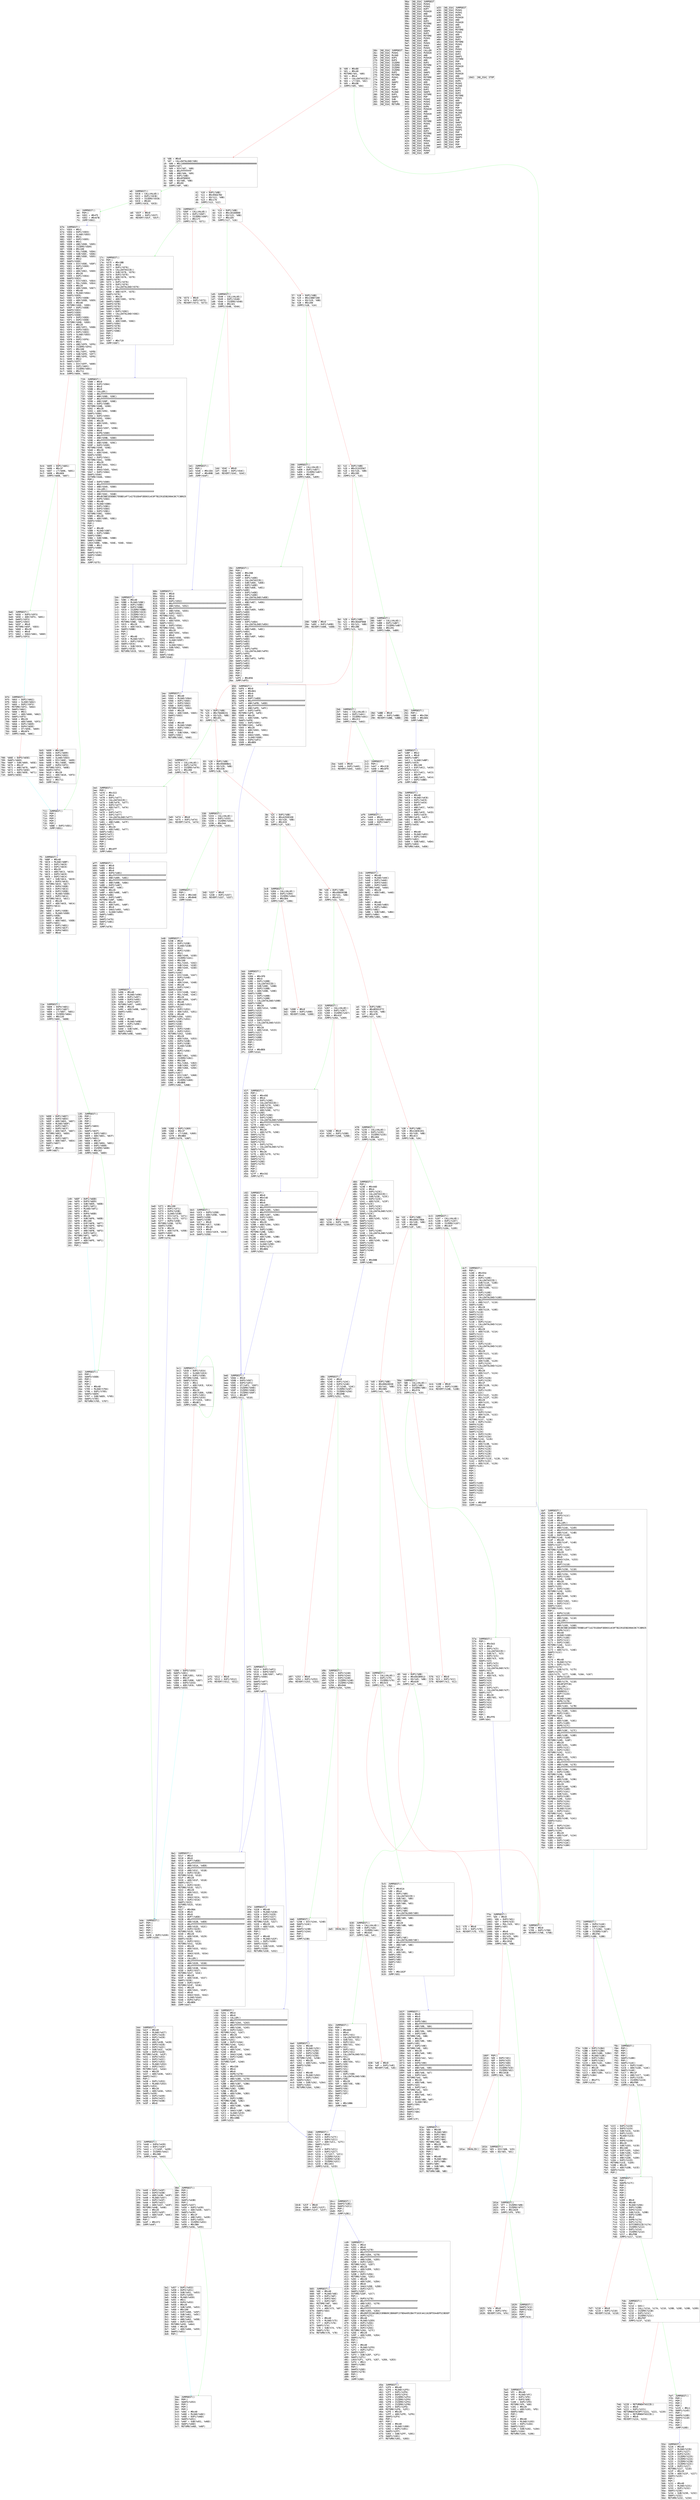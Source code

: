 digraph "graph.cfg.gv" {
	subgraph global {
		node [fontname=Courier fontsize=30.0 rank=same shape=box]
		block_0 [label="0: %00 = #0x80\l2: %01 = #0x40\l4: MSTORE(%01, %00)\l5: %02 = #0x4\l7: %03 = CALLDATASIZE()\l8: %04 = LT(%03, %02)\l9: %05 = #0xDB\lc: JUMPI(%05, %04)\l"]
		block_d [label="d: %06 = #0x0\lf: %07 = CALLDATALOAD(%06)\l10: %08 = #0x100000000000000000000000000000000000000000000000000000000\l2e: SWAP1(%07)\l2f: %09 = DIV(%07, %08)\l30: %0A = #0xFFFFFFFF\l35: %0B = AND(%0A, %09)\l36: %0C = DUP1(%0B)\l37: %0D = #0x6FDDE03\l3c: %0E = EQ(%0D, %0B)\l3d: %0F = #0xE0\l40: JUMPI(%0F, %0E)\l"]
		block_41 [label="41: %10 = DUP1(%0B)\l42: %11 = #0x95EA7B3\l47: %12 = EQ(%11, %0B)\l48: %13 = #0x170\l4b: JUMPI(%13, %12)\l"]
		block_4c [label="4c: %14 = DUP1(%0B)\l4d: %15 = #0x18160DDD\l52: %16 = EQ(%15, %0B)\l53: %17 = #0x1D5\l56: JUMPI(%17, %16)\l"]
		block_57 [label="57: %18 = DUP1(%0B)\l58: %19 = #0x23B872DD\l5d: %1A = EQ(%19, %0B)\l5e: %1B = #0x200\l61: JUMPI(%1B, %1A)\l"]
		block_62 [label="62: %1C = DUP1(%0B)\l63: %1D = #0x313CE567\l68: %1E = EQ(%1D, %0B)\l69: %1F = #0x285\l6c: JUMPI(%1F, %1E)\l"]
		block_6d [label="6d: %20 = DUP1(%0B)\l6e: %21 = #0x3EAAF86B\l73: %22 = EQ(%21, %0B)\l74: %23 = #0x2B6\l77: JUMPI(%23, %22)\l"]
		block_78 [label="78: %24 = DUP1(%0B)\l79: %25 = #0x70A08231\l7e: %26 = EQ(%25, %0B)\l7f: %27 = #0x2E1\l82: JUMPI(%27, %26)\l"]
		block_83 [label="83: %28 = DUP1(%0B)\l84: %29 = #0x95D89B41\l89: %2A = EQ(%29, %0B)\l8a: %2B = #0x338\l8d: JUMPI(%2B, %2A)\l"]
		block_8e [label="8e: %2C = DUP1(%0B)\l8f: %2D = #0xA293D1E8\l94: %2E = EQ(%2D, %0B)\l95: %2F = #0x3C8\l98: JUMPI(%2F, %2E)\l"]
		block_99 [label="99: %30 = DUP1(%0B)\l9a: %31 = #0xA9059CBB\l9f: %32 = EQ(%31, %0B)\la0: %33 = #0x413\la3: JUMPI(%33, %32)\l"]
		block_a4 [label="a4: %34 = DUP1(%0B)\la5: %35 = #0xB5931F7C\laa: %36 = EQ(%35, %0B)\lab: %37 = #0x478\lae: JUMPI(%37, %36)\l"]
		block_af [label="af: %38 = DUP1(%0B)\lb0: %39 = #0xCAE9CA51\lb5: %3A = EQ(%39, %0B)\lb6: %3B = #0x4C3\lb9: JUMPI(%3B, %3A)\l"]
		block_ba [label="ba: %3C = DUP1(%0B)\lbb: %3D = #0xD05C78DA\lc0: %3E = EQ(%3D, %0B)\lc1: %3F = #0x56E\lc4: JUMPI(%3F, %3E)\l"]
		block_c5 [label="c5: %40 = DUP1(%0B)\lc6: %41 = #0xDD62ED3E\lcb: %42 = EQ(%41, %0B)\lcc: %43 = #0x5B9\lcf: JUMPI(%43, %42)\l"]
		block_d0 [label="d0: %44 = DUP1(%0B)\ld1: %45 = #0xE6CB9013\ld6: %46 = EQ(%45, %0B)\ld7: %47 = #0x630\lda: JUMPI(%47, %46)\l"]
		block_db [label="db: JUMPDEST()\ldc: %708 = #0x0\lde: %709 = DUP1(%708)\ldf: REVERT(%708, %708)\l"]
		block_e0 [label="e0: JUMPDEST()\le1: %5CB = CALLVALUE()\le2: %5CC = DUP1(%5CB)\le3: %5CD = ISZERO(%5CB)\le4: %5CE = #0xEC\le7: JUMPI(%5CE, %5CD)\l"]
		block_e8 [label="e8: %5CF = #0x0\lea: %5D0 = DUP1(%5CF)\leb: REVERT(%5CF, %5CF)\l"]
		block_ec [label="ec: JUMPDEST()\led: POP()\lee: %5D1 = #0xF5\lf1: %5D2 = #0x67B\lf4: JUMP(%5D2)\l"]
		block_f5 [label="f5: JUMPDEST()\lf6: %6BF = #0x40\lf8: %6C0 = MLOAD(%6BF)\lf9: %6C1 = DUP1(%6C0)\lfa: %6C2 = DUP1(%6C0)\lfb: %6C3 = #0x20\lfd: %6C4 = ADD(%6C3, %6C0)\lfe: %6C5 = DUP3(%6C0)\lff: %6C6 = DUP2(%6C4)\l100: %6C7 = SUB(%6C4, %6C0)\l101: %6C8 = DUP3(%6C0)\l102: MSTORE(%6C0, %6C7)\l103: %6C9 = DUP4(%5EB)\l104: %6CA = DUP2(%6C4)\l105: %6CB = DUP2(%5EB)\l106: %6CC = MLOAD(%5EB)\l107: %6CD = DUP2(%6C4)\l108: MSTORE(%6C4, %6CC)\l109: %6CE = #0x20\l10b: %6CF = ADD(%6CE, %6C4)\l10c: SWAP2(%6C4)\l10d: POP()\l10e: %6D0 = DUP1(%5EB)\l10f: %6D1 = MLOAD(%5EB)\l110: SWAP1(%5EB)\l111: %6D2 = #0x20\l113: %6D3 = ADD(%6D2, %5EB)\l114: SWAP1(%6D1)\l115: %6D4 = DUP1(%6D1)\l116: %6D5 = DUP4(%6CF)\l117: %6D6 = DUP4(%6D3)\l118: %6D7 = #0x0\l"]
		block_11a [label="11a: JUMPDEST()\l11b: %6D8 = DUP4(%6D1)\l11c: %6D9 = DUP2(%6D7)\l11d: %6DA = LT(%6D7, %6D1)\l11e: %6DB = ISZERO(%6DA)\l11f: %6DC = #0x135\l122: JUMPI(%6DC, %6DB)\l"]
		block_123 [label="123: %6DD = DUP1(%6D7)\l124: %6DE = DUP3(%6D3)\l125: %6DF = ADD(%6D3, %6D7)\l126: %6E0 = MLOAD(%6DF)\l127: %6E1 = DUP2(%6D7)\l128: %6E2 = DUP5(%6CF)\l129: %6E3 = ADD(%6CF, %6D7)\l12a: MSTORE(%6E3, %6E0)\l12b: %6E4 = #0x20\l12d: %6E5 = DUP2(%6D7)\l12e: %6E6 = ADD(%6D7, %6E4)\l12f: SWAP1(%6D7)\l130: POP()\l131: %6E7 = #0x11A\l134: JUMP(%6E7)\l"]
		block_135 [label="135: JUMPDEST()\l136: POP()\l137: POP()\l138: POP()\l139: POP()\l13a: SWAP1(%6D3)\l13b: POP()\l13c: SWAP1(%6CF)\l13d: %6E8 = DUP2(%6D1)\l13e: %6E9 = ADD(%6D1, %6CF)\l13f: SWAP1(%6D1)\l140: %6EA = #0x1F\l142: %6EB = AND(%6EA, %6D1)\l143: %6EC = DUP1(%6EB)\l144: %6ED = ISZERO(%6EB)\l145: %6EE = #0x162\l148: JUMPI(%6EE, %6ED)\l"]
		block_149 [label="149: %6EF = DUP1(%6EB)\l14a: %6F0 = DUP3(%6E9)\l14b: %6F1 = SUB(%6E9, %6EB)\l14c: %6F2 = DUP1(%6F1)\l14d: %6F3 = MLOAD(%6F1)\l14e: %6F4 = #0x1\l150: %6F5 = DUP4(%6EB)\l151: %6F6 = #0x20\l153: %6F7 = SUB(%6F6, %6EB)\l154: %6F8 = #0x100\l157: %6F9 = EXP(%6F8, %6F7)\l158: %6FA = SUB(%6F9, %6F4)\l159: %6FB = NOT(%6FA)\l15a: %6FC = AND(%6FB, %6F3)\l15b: %6FD = DUP2(%6F1)\l15c: MSTORE(%6F1, %6FC)\l15d: %6FE = #0x20\l15f: %6FF = ADD(%6FE, %6F1)\l160: SWAP2(%6E9)\l161: POP()\l"]
		block_162 [label="162: JUMPDEST()\l163: POP()\l164: SWAP3(%5EB)\l165: POP()\l166: POP()\l167: POP()\l168: %704 = #0x40\l16a: %705 = MLOAD(%704)\l16b: %706 = DUP1(%705)\l16c: SWAP2(%6E9)\l16d: %707 = SUB(%6E9, %705)\l16e: SWAP1(%705)\l16f: RETURN(%705, %707)\l"]
		block_170 [label="170: JUMPDEST()\l171: %56F = CALLVALUE()\l172: %570 = DUP1(%56F)\l173: %571 = ISZERO(%56F)\l174: %572 = #0x17C\l177: JUMPI(%572, %571)\l"]
		block_178 [label="178: %573 = #0x0\l17a: %574 = DUP1(%573)\l17b: REVERT(%573, %573)\l"]
		block_17c [label="17c: JUMPDEST()\l17d: POP()\l17e: %575 = #0x1BB\l181: %576 = #0x4\l183: %577 = DUP1(%576)\l184: %578 = CALLDATASIZE()\l185: %579 = SUB(%578, %576)\l186: %57A = DUP2(%576)\l187: %57B = ADD(%576, %579)\l188: SWAP1(%576)\l189: %57C = DUP1(%576)\l18a: %57D = DUP1(%576)\l18b: %57E = CALLDATALOAD(%576)\l18c: %57F = #0xFFFFFFFFFFFFFFFFFFFFFFFFFFFFFFFFFFFFFFFF\l1a1: %580 = AND(%57F, %57E)\l1a2: SWAP1(%576)\l1a3: %581 = #0x20\l1a5: %582 = ADD(%581, %576)\l1a6: SWAP1(%580)\l1a7: SWAP3(%57B)\l1a8: SWAP2(%576)\l1a9: SWAP1(%582)\l1aa: %583 = DUP1(%582)\l1ab: %584 = CALLDATALOAD(%582)\l1ac: SWAP1(%582)\l1ad: %585 = #0x20\l1af: %586 = ADD(%585, %582)\l1b0: SWAP1(%584)\l1b1: SWAP3(%57B)\l1b2: SWAP2(%576)\l1b3: SWAP1(%586)\l1b4: POP()\l1b5: POP()\l1b6: POP()\l1b7: %587 = #0x719\l1ba: JUMP(%587)\l"]
		block_1bb [label="1bb: JUMPDEST()\l1bc: %5BC = #0x40\l1be: %5BD = MLOAD(%5BC)\l1bf: %5BE = DUP1(%5BD)\l1c0: %5BF = DUP3(%5BB)\l1c1: %5C0 = ISZERO(%5BB)\l1c2: %5C1 = ISZERO(%5C0)\l1c3: %5C2 = ISZERO(%5C1)\l1c4: %5C3 = ISZERO(%5C2)\l1c5: %5C4 = DUP2(%5BD)\l1c6: MSTORE(%5BD, %5C3)\l1c7: %5C5 = #0x20\l1c9: %5C6 = ADD(%5C5, %5BD)\l1ca: SWAP2(%5BB)\l1cb: POP()\l1cc: POP()\l1cd: %5C7 = #0x40\l1cf: %5C8 = MLOAD(%5C7)\l1d0: %5C9 = DUP1(%5C8)\l1d1: SWAP2(%5C6)\l1d2: %5CA = SUB(%5C6, %5C8)\l1d3: SWAP1(%5C8)\l1d4: RETURN(%5C8, %5CA)\l"]
		block_1d5 [label="1d5: JUMPDEST()\l1d6: %548 = CALLVALUE()\l1d7: %549 = DUP1(%548)\l1d8: %54A = ISZERO(%548)\l1d9: %54B = #0x1E1\l1dc: JUMPI(%54B, %54A)\l"]
		block_1dd [label="1dd: %54C = #0x0\l1df: %54D = DUP1(%54C)\l1e0: REVERT(%54C, %54C)\l"]
		block_1e1 [label="1e1: JUMPDEST()\l1e2: POP()\l1e3: %54E = #0x1EA\l1e6: %54F = #0x80B\l1e9: JUMP(%54F)\l"]
		block_1ea [label="1ea: JUMPDEST()\l1eb: %564 = #0x40\l1ed: %565 = MLOAD(%564)\l1ee: %566 = DUP1(%565)\l1ef: %567 = DUP3(%563)\l1f0: %568 = DUP2(%565)\l1f1: MSTORE(%565, %563)\l1f2: %569 = #0x20\l1f4: %56A = ADD(%569, %565)\l1f5: SWAP2(%563)\l1f6: POP()\l1f7: POP()\l1f8: %56B = #0x40\l1fa: %56C = MLOAD(%56B)\l1fb: %56D = DUP1(%56C)\l1fc: SWAP2(%56A)\l1fd: %56E = SUB(%56A, %56C)\l1fe: SWAP1(%56C)\l1ff: RETURN(%56C, %56E)\l"]
		block_200 [label="200: JUMPDEST()\l201: %4D7 = CALLVALUE()\l202: %4D8 = DUP1(%4D7)\l203: %4D9 = ISZERO(%4D7)\l204: %4DA = #0x20C\l207: JUMPI(%4DA, %4D9)\l"]
		block_208 [label="208: %4DB = #0x0\l20a: %4DC = DUP1(%4DB)\l20b: REVERT(%4DB, %4DB)\l"]
		block_20c [label="20c: JUMPDEST()\l20d: POP()\l20e: %4DD = #0x26B\l211: %4DE = #0x4\l213: %4DF = DUP1(%4DE)\l214: %4E0 = CALLDATASIZE()\l215: %4E1 = SUB(%4E0, %4DE)\l216: %4E2 = DUP2(%4DE)\l217: %4E3 = ADD(%4DE, %4E1)\l218: SWAP1(%4DE)\l219: %4E4 = DUP1(%4DE)\l21a: %4E5 = DUP1(%4DE)\l21b: %4E6 = CALLDATALOAD(%4DE)\l21c: %4E7 = #0xFFFFFFFFFFFFFFFFFFFFFFFFFFFFFFFFFFFFFFFF\l231: %4E8 = AND(%4E7, %4E6)\l232: SWAP1(%4DE)\l233: %4E9 = #0x20\l235: %4EA = ADD(%4E9, %4DE)\l236: SWAP1(%4E8)\l237: SWAP3(%4E3)\l238: SWAP2(%4DE)\l239: SWAP1(%4EA)\l23a: %4EB = DUP1(%4EA)\l23b: %4EC = CALLDATALOAD(%4EA)\l23c: %4ED = #0xFFFFFFFFFFFFFFFFFFFFFFFFFFFFFFFFFFFFFFFF\l251: %4EE = AND(%4ED, %4EC)\l252: SWAP1(%4EA)\l253: %4EF = #0x20\l255: %4F0 = ADD(%4EF, %4EA)\l256: SWAP1(%4EE)\l257: SWAP3(%4E3)\l258: SWAP2(%4DE)\l259: SWAP1(%4F0)\l25a: %4F1 = DUP1(%4F0)\l25b: %4F2 = CALLDATALOAD(%4F0)\l25c: SWAP1(%4F0)\l25d: %4F3 = #0x20\l25f: %4F4 = ADD(%4F3, %4F0)\l260: SWAP1(%4F2)\l261: SWAP3(%4E3)\l262: SWAP2(%4DE)\l263: SWAP1(%4F4)\l264: POP()\l265: POP()\l266: POP()\l267: %4F5 = #0x856\l26a: JUMP(%4F5)\l"]
		block_26b [label="26b: [NO_SSA] JUMPDEST\l26c: [NO_SSA] PUSH1\l26e: [NO_SSA] MLOAD\l26f: [NO_SSA] DUP1\l270: [NO_SSA] DUP3\l271: [NO_SSA] ISZERO\l272: [NO_SSA] ISZERO\l273: [NO_SSA] ISZERO\l274: [NO_SSA] ISZERO\l275: [NO_SSA] DUP2\l276: [NO_SSA] MSTORE\l277: [NO_SSA] PUSH1\l279: [NO_SSA] ADD\l27a: [NO_SSA] SWAP2\l27b: [NO_SSA] POP\l27c: [NO_SSA] POP\l27d: [NO_SSA] PUSH1\l27f: [NO_SSA] MLOAD\l280: [NO_SSA] DUP1\l281: [NO_SSA] SWAP2\l282: [NO_SSA] SUB\l283: [NO_SSA] SWAP1\l284: [NO_SSA] RETURN\l"]
		block_285 [label="285: JUMPDEST()\l286: %4B7 = CALLVALUE()\l287: %4B8 = DUP1(%4B7)\l288: %4B9 = ISZERO(%4B7)\l289: %4BA = #0x291\l28c: JUMPI(%4BA, %4B9)\l"]
		block_28d [label="28d: %4BB = #0x0\l28f: %4BC = DUP1(%4BB)\l290: REVERT(%4BB, %4BB)\l"]
		block_291 [label="291: JUMPDEST()\l292: POP()\l293: %4BD = #0x29A\l296: %4BE = #0xAE6\l299: JUMP(%4BE)\l"]
		block_29a [label="29a: JUMPDEST()\l29b: %4C8 = #0x40\l29d: %4C9 = MLOAD(%4C8)\l29e: %4CA = DUP1(%4C9)\l29f: %4CB = DUP3(%4C6)\l2a0: %4CC = #0xFF\l2a2: %4CD = AND(%4CC, %4C6)\l2a3: %4CE = #0xFF\l2a5: %4CF = AND(%4CE, %4CD)\l2a6: %4D0 = DUP2(%4C9)\l2a7: MSTORE(%4C9, %4CF)\l2a8: %4D1 = #0x20\l2aa: %4D2 = ADD(%4D1, %4C9)\l2ab: SWAP2(%4C6)\l2ac: POP()\l2ad: POP()\l2ae: %4D3 = #0x40\l2b0: %4D4 = MLOAD(%4D3)\l2b1: %4D5 = DUP1(%4D4)\l2b2: SWAP2(%4D2)\l2b3: %4D6 = SUB(%4D2, %4D4)\l2b4: SWAP1(%4D4)\l2b5: RETURN(%4D4, %4D6)\l"]
		block_2b6 [label="2b6: JUMPDEST()\l2b7: %4A1 = CALLVALUE()\l2b8: %4A2 = DUP1(%4A1)\l2b9: %4A3 = ISZERO(%4A1)\l2ba: %4A4 = #0x2C2\l2bd: JUMPI(%4A4, %4A3)\l"]
		block_2be [label="2be: %4A5 = #0x0\l2c0: %4A6 = DUP1(%4A5)\l2c1: REVERT(%4A5, %4A5)\l"]
		block_2c2 [label="2c2: JUMPDEST()\l2c3: POP()\l2c4: %4A7 = #0x2CB\l2c7: %4A8 = #0xAF9\l2ca: JUMP(%4A8)\l"]
		block_2cb [label="2cb: JUMPDEST()\l2cc: %4AC = #0x40\l2ce: %4AD = MLOAD(%4AC)\l2cf: %4AE = DUP1(%4AD)\l2d0: %4AF = DUP3(%4AA)\l2d1: %4B0 = DUP2(%4AD)\l2d2: MSTORE(%4AD, %4AA)\l2d3: %4B1 = #0x20\l2d5: %4B2 = ADD(%4B1, %4AD)\l2d6: SWAP2(%4AA)\l2d7: POP()\l2d8: POP()\l2d9: %4B3 = #0x40\l2db: %4B4 = MLOAD(%4B3)\l2dc: %4B5 = DUP1(%4B4)\l2dd: SWAP2(%4B2)\l2de: %4B6 = SUB(%4B2, %4B4)\l2df: SWAP1(%4B4)\l2e0: RETURN(%4B4, %4B6)\l"]
		block_2e1 [label="2e1: JUMPDEST()\l2e2: %470 = CALLVALUE()\l2e3: %471 = DUP1(%470)\l2e4: %472 = ISZERO(%470)\l2e5: %473 = #0x2ED\l2e8: JUMPI(%473, %472)\l"]
		block_2e9 [label="2e9: %474 = #0x0\l2eb: %475 = DUP1(%474)\l2ec: REVERT(%474, %474)\l"]
		block_2ed [label="2ed: JUMPDEST()\l2ee: POP()\l2ef: %476 = #0x322\l2f2: %477 = #0x4\l2f4: %478 = DUP1(%477)\l2f5: %479 = CALLDATASIZE()\l2f6: %47A = SUB(%479, %477)\l2f7: %47B = DUP2(%477)\l2f8: %47C = ADD(%477, %47A)\l2f9: SWAP1(%477)\l2fa: %47D = DUP1(%477)\l2fb: %47E = DUP1(%477)\l2fc: %47F = CALLDATALOAD(%477)\l2fd: %480 = #0xFFFFFFFFFFFFFFFFFFFFFFFFFFFFFFFFFFFFFFFF\l312: %481 = AND(%480, %47F)\l313: SWAP1(%477)\l314: %482 = #0x20\l316: %483 = ADD(%482, %477)\l317: SWAP1(%481)\l318: SWAP3(%47C)\l319: SWAP2(%477)\l31a: SWAP1(%483)\l31b: POP()\l31c: POP()\l31d: POP()\l31e: %484 = #0xAFF\l321: JUMP(%484)\l"]
		block_322 [label="322: JUMPDEST()\l323: %496 = #0x40\l325: %497 = MLOAD(%496)\l326: %498 = DUP1(%497)\l327: %499 = DUP3(%495)\l328: %49A = DUP2(%497)\l329: MSTORE(%497, %495)\l32a: %49B = #0x20\l32c: %49C = ADD(%49B, %497)\l32d: SWAP2(%495)\l32e: POP()\l32f: POP()\l330: %49D = #0x40\l332: %49E = MLOAD(%49D)\l333: %49F = DUP1(%49E)\l334: SWAP2(%49C)\l335: %4A0 = SUB(%49C, %49E)\l336: SWAP1(%49E)\l337: RETURN(%49E, %4A0)\l"]
		block_338 [label="338: JUMPDEST()\l339: %333 = CALLVALUE()\l33a: %334 = DUP1(%333)\l33b: %335 = ISZERO(%333)\l33c: %336 = #0x344\l33f: JUMPI(%336, %335)\l"]
		block_340 [label="340: %337 = #0x0\l342: %338 = DUP1(%337)\l343: REVERT(%337, %337)\l"]
		block_344 [label="344: JUMPDEST()\l345: POP()\l346: %339 = #0x34D\l349: %33A = #0xB48\l34c: JUMP(%33A)\l"]
		block_34d [label="34d: JUMPDEST()\l34e: %427 = #0x40\l350: %428 = MLOAD(%427)\l351: %429 = DUP1(%428)\l352: %42A = DUP1(%428)\l353: %42B = #0x20\l355: %42C = ADD(%42B, %428)\l356: %42D = DUP3(%428)\l357: %42E = DUP2(%42C)\l358: %42F = SUB(%42C, %428)\l359: %430 = DUP3(%428)\l35a: MSTORE(%428, %42F)\l35b: %431 = DUP4(%353)\l35c: %432 = DUP2(%42C)\l35d: %433 = DUP2(%353)\l35e: %434 = MLOAD(%353)\l35f: %435 = DUP2(%42C)\l360: MSTORE(%42C, %434)\l361: %436 = #0x20\l363: %437 = ADD(%436, %42C)\l364: SWAP2(%42C)\l365: POP()\l366: %438 = DUP1(%353)\l367: %439 = MLOAD(%353)\l368: SWAP1(%353)\l369: %43A = #0x20\l36b: %43B = ADD(%43A, %353)\l36c: SWAP1(%439)\l36d: %43C = DUP1(%439)\l36e: %43D = DUP4(%437)\l36f: %43E = DUP4(%43B)\l370: %43F = #0x0\l"]
		block_372 [label="372: JUMPDEST()\l373: %440 = DUP4(%439)\l374: %441 = DUP2(%43F)\l375: %442 = LT(%43F, %439)\l376: %443 = ISZERO(%442)\l377: %444 = #0x38D\l37a: JUMPI(%444, %443)\l"]
		block_37b [label="37b: %445 = DUP1(%43F)\l37c: %446 = DUP3(%43B)\l37d: %447 = ADD(%43B, %43F)\l37e: %448 = MLOAD(%447)\l37f: %449 = DUP2(%43F)\l380: %44A = DUP5(%437)\l381: %44B = ADD(%437, %43F)\l382: MSTORE(%44B, %448)\l383: %44C = #0x20\l385: %44D = DUP2(%43F)\l386: %44E = ADD(%43F, %44C)\l387: SWAP1(%43F)\l388: POP()\l389: %44F = #0x372\l38c: JUMP(%44F)\l"]
		block_38d [label="38d: JUMPDEST()\l38e: POP()\l38f: POP()\l390: POP()\l391: POP()\l392: SWAP1(%43B)\l393: POP()\l394: SWAP1(%437)\l395: %450 = DUP2(%439)\l396: %451 = ADD(%439, %437)\l397: SWAP1(%439)\l398: %452 = #0x1F\l39a: %453 = AND(%452, %439)\l39b: %454 = DUP1(%453)\l39c: %455 = ISZERO(%453)\l39d: %456 = #0x3BA\l3a0: JUMPI(%456, %455)\l"]
		block_3a1 [label="3a1: %457 = DUP1(%453)\l3a2: %458 = DUP3(%451)\l3a3: %459 = SUB(%451, %453)\l3a4: %45A = DUP1(%459)\l3a5: %45B = MLOAD(%459)\l3a6: %45C = #0x1\l3a8: %45D = DUP4(%453)\l3a9: %45E = #0x20\l3ab: %45F = SUB(%45E, %453)\l3ac: %460 = #0x100\l3af: %461 = EXP(%460, %45F)\l3b0: %462 = SUB(%461, %45C)\l3b1: %463 = NOT(%462)\l3b2: %464 = AND(%463, %45B)\l3b3: %465 = DUP2(%459)\l3b4: MSTORE(%459, %464)\l3b5: %466 = #0x20\l3b7: %467 = ADD(%466, %459)\l3b8: SWAP2(%451)\l3b9: POP()\l"]
		block_3ba [label="3ba: JUMPDEST()\l3bb: POP()\l3bc: SWAP3(%353)\l3bd: POP()\l3be: POP()\l3bf: POP()\l3c0: %46C = #0x40\l3c2: %46D = MLOAD(%46C)\l3c3: %46E = DUP1(%46D)\l3c4: SWAP2(%451)\l3c5: %46F = SUB(%451, %46D)\l3c6: SWAP1(%46D)\l3c7: RETURN(%46D, %46F)\l"]
		block_3c8 [label="3c8: JUMPDEST()\l3c9: %304 = CALLVALUE()\l3ca: %305 = DUP1(%304)\l3cb: %306 = ISZERO(%304)\l3cc: %307 = #0x3D4\l3cf: JUMPI(%307, %306)\l"]
		block_3d0 [label="3d0: %308 = #0x0\l3d2: %309 = DUP1(%308)\l3d3: REVERT(%308, %308)\l"]
		block_3d4 [label="3d4: JUMPDEST()\l3d5: POP()\l3d6: %30A = #0x3FD\l3d9: %30B = #0x4\l3db: %30C = DUP1(%30B)\l3dc: %30D = CALLDATASIZE()\l3dd: %30E = SUB(%30D, %30B)\l3de: %30F = DUP2(%30B)\l3df: %310 = ADD(%30B, %30E)\l3e0: SWAP1(%30B)\l3e1: %311 = DUP1(%30B)\l3e2: %312 = DUP1(%30B)\l3e3: %313 = CALLDATALOAD(%30B)\l3e4: SWAP1(%30B)\l3e5: %314 = #0x20\l3e7: %315 = ADD(%314, %30B)\l3e8: SWAP1(%313)\l3e9: SWAP3(%310)\l3ea: SWAP2(%30B)\l3eb: SWAP1(%315)\l3ec: %316 = DUP1(%315)\l3ed: %317 = CALLDATALOAD(%315)\l3ee: SWAP1(%315)\l3ef: %318 = #0x20\l3f1: %319 = ADD(%318, %315)\l3f2: SWAP1(%317)\l3f3: SWAP3(%310)\l3f4: SWAP2(%30B)\l3f5: SWAP1(%319)\l3f6: POP()\l3f7: POP()\l3f8: POP()\l3f9: %31A = #0xBE6\l3fc: JUMP(%31A)\l"]
		block_3fd [label="3fd: JUMPDEST()\l3fe: %328 = #0x40\l400: %329 = MLOAD(%328)\l401: %32A = DUP1(%329)\l402: %32B = DUP3(%327)\l403: %32C = DUP2(%329)\l404: MSTORE(%329, %327)\l405: %32D = #0x20\l407: %32E = ADD(%32D, %329)\l408: SWAP2(%327)\l409: POP()\l40a: POP()\l40b: %32F = #0x40\l40d: %330 = MLOAD(%32F)\l40e: %331 = DUP1(%330)\l40f: SWAP2(%32E)\l410: %332 = SUB(%32E, %330)\l411: SWAP1(%330)\l412: RETURN(%330, %332)\l"]
		block_413 [label="413: JUMPDEST()\l414: %267 = CALLVALUE()\l415: %268 = DUP1(%267)\l416: %269 = ISZERO(%267)\l417: %26A = #0x41F\l41a: JUMPI(%26A, %269)\l"]
		block_41b [label="41b: %26B = #0x0\l41d: %26C = DUP1(%26B)\l41e: REVERT(%26B, %26B)\l"]
		block_41f [label="41f: JUMPDEST()\l420: POP()\l421: %26D = #0x45E\l424: %26E = #0x4\l426: %26F = DUP1(%26E)\l427: %270 = CALLDATASIZE()\l428: %271 = SUB(%270, %26E)\l429: %272 = DUP2(%26E)\l42a: %273 = ADD(%26E, %271)\l42b: SWAP1(%26E)\l42c: %274 = DUP1(%26E)\l42d: %275 = DUP1(%26E)\l42e: %276 = CALLDATALOAD(%26E)\l42f: %277 = #0xFFFFFFFFFFFFFFFFFFFFFFFFFFFFFFFFFFFFFFFF\l444: %278 = AND(%277, %276)\l445: SWAP1(%26E)\l446: %279 = #0x20\l448: %27A = ADD(%279, %26E)\l449: SWAP1(%278)\l44a: SWAP3(%273)\l44b: SWAP2(%26E)\l44c: SWAP1(%27A)\l44d: %27B = DUP1(%27A)\l44e: %27C = CALLDATALOAD(%27A)\l44f: SWAP1(%27A)\l450: %27D = #0x20\l452: %27E = ADD(%27D, %27A)\l453: SWAP1(%27C)\l454: SWAP3(%273)\l455: SWAP2(%26E)\l456: SWAP1(%27E)\l457: POP()\l458: POP()\l459: POP()\l45a: %27F = #0xC02\l45d: JUMP(%27F)\l"]
		block_45e [label="45e: JUMPDEST()\l45f: %2F5 = #0x40\l461: %2F6 = MLOAD(%2F5)\l462: %2F7 = DUP1(%2F6)\l463: %2F8 = DUP3(%2F4)\l464: %2F9 = ISZERO(%2F4)\l465: %2FA = ISZERO(%2F9)\l466: %2FB = ISZERO(%2FA)\l467: %2FC = ISZERO(%2FB)\l468: %2FD = DUP2(%2F6)\l469: MSTORE(%2F6, %2FC)\l46a: %2FE = #0x20\l46c: %2FF = ADD(%2FE, %2F6)\l46d: SWAP2(%2F4)\l46e: POP()\l46f: POP()\l470: %300 = #0x40\l472: %301 = MLOAD(%300)\l473: %302 = DUP1(%301)\l474: SWAP2(%2FF)\l475: %303 = SUB(%2FF, %301)\l476: SWAP1(%301)\l477: RETURN(%301, %303)\l"]
		block_478 [label="478: JUMPDEST()\l479: %235 = CALLVALUE()\l47a: %236 = DUP1(%235)\l47b: %237 = ISZERO(%235)\l47c: %238 = #0x484\l47f: JUMPI(%238, %237)\l"]
		block_480 [label="480: %239 = #0x0\l482: %23A = DUP1(%239)\l483: REVERT(%239, %239)\l"]
		block_484 [label="484: JUMPDEST()\l485: POP()\l486: %23B = #0x4AD\l489: %23C = #0x4\l48b: %23D = DUP1(%23C)\l48c: %23E = CALLDATASIZE()\l48d: %23F = SUB(%23E, %23C)\l48e: %240 = DUP2(%23C)\l48f: %241 = ADD(%23C, %23F)\l490: SWAP1(%23C)\l491: %242 = DUP1(%23C)\l492: %243 = DUP1(%23C)\l493: %244 = CALLDATALOAD(%23C)\l494: SWAP1(%23C)\l495: %245 = #0x20\l497: %246 = ADD(%245, %23C)\l498: SWAP1(%244)\l499: SWAP3(%241)\l49a: SWAP2(%23C)\l49b: SWAP1(%246)\l49c: %247 = DUP1(%246)\l49d: %248 = CALLDATALOAD(%246)\l49e: SWAP1(%246)\l49f: %249 = #0x20\l4a1: %24A = ADD(%249, %246)\l4a2: SWAP1(%248)\l4a3: SWAP3(%241)\l4a4: SWAP2(%23C)\l4a5: SWAP1(%24A)\l4a6: POP()\l4a7: POP()\l4a8: POP()\l4a9: %24B = #0xD8B\l4ac: JUMP(%24B)\l"]
		block_4ad [label="4ad: JUMPDEST()\l4ae: %25C = #0x40\l4b0: %25D = MLOAD(%25C)\l4b1: %25E = DUP1(%25D)\l4b2: %25F = DUP3(%25B)\l4b3: %260 = DUP2(%25D)\l4b4: MSTORE(%25D, %25B)\l4b5: %261 = #0x20\l4b7: %262 = ADD(%261, %25D)\l4b8: SWAP2(%25B)\l4b9: POP()\l4ba: POP()\l4bb: %263 = #0x40\l4bd: %264 = MLOAD(%263)\l4be: %265 = DUP1(%264)\l4bf: SWAP2(%262)\l4c0: %266 = SUB(%262, %264)\l4c1: SWAP1(%264)\l4c2: RETURN(%264, %266)\l"]
		block_4c3 [label="4c3: JUMPDEST()\l4c4: %107 = CALLVALUE()\l4c5: %108 = DUP1(%107)\l4c6: %109 = ISZERO(%107)\l4c7: %10A = #0x4CF\l4ca: JUMPI(%10A, %109)\l"]
		block_4cb [label="4cb: %10B = #0x0\l4cd: %10C = DUP1(%10B)\l4ce: REVERT(%10B, %10B)\l"]
		block_4cf [label="4cf: JUMPDEST()\l4d0: POP()\l4d1: %10D = #0x554\l4d4: %10E = #0x4\l4d6: %10F = DUP1(%10E)\l4d7: %110 = CALLDATASIZE()\l4d8: %111 = SUB(%110, %10E)\l4d9: %112 = DUP2(%10E)\l4da: %113 = ADD(%10E, %111)\l4db: SWAP1(%10E)\l4dc: %114 = DUP1(%10E)\l4dd: %115 = DUP1(%10E)\l4de: %116 = CALLDATALOAD(%10E)\l4df: %117 = #0xFFFFFFFFFFFFFFFFFFFFFFFFFFFFFFFFFFFFFFFF\l4f4: %118 = AND(%117, %116)\l4f5: SWAP1(%10E)\l4f6: %119 = #0x20\l4f8: %11A = ADD(%119, %10E)\l4f9: SWAP1(%118)\l4fa: SWAP3(%113)\l4fb: SWAP2(%10E)\l4fc: SWAP1(%11A)\l4fd: %11B = DUP1(%11A)\l4fe: %11C = CALLDATALOAD(%11A)\l4ff: SWAP1(%11A)\l500: %11D = #0x20\l502: %11E = ADD(%11D, %11A)\l503: SWAP1(%11C)\l504: SWAP3(%113)\l505: SWAP2(%10E)\l506: SWAP1(%11E)\l507: %11F = DUP1(%11E)\l508: %120 = CALLDATALOAD(%11E)\l509: SWAP1(%11E)\l50a: %121 = #0x20\l50c: %122 = ADD(%121, %11E)\l50d: SWAP1(%120)\l50e: %123 = DUP3(%10E)\l50f: %124 = ADD(%10E, %120)\l510: %125 = DUP1(%124)\l511: %126 = CALLDATALOAD(%124)\l512: SWAP1(%124)\l513: %127 = #0x20\l515: %128 = ADD(%127, %124)\l516: SWAP1(%126)\l517: %129 = DUP1(%126)\l518: %12A = DUP1(%126)\l519: %12B = #0x1F\l51b: %12C = ADD(%12B, %126)\l51c: %12D = #0x20\l51e: %12E = DUP1(%12D)\l51f: SWAP2(%12C)\l520: %12F = DIV(%12C, %12D)\l521: %130 = MUL(%12F, %12D)\l522: %131 = #0x20\l524: %132 = ADD(%131, %130)\l525: %133 = #0x40\l527: %134 = MLOAD(%133)\l528: SWAP1(%132)\l529: %135 = DUP2(%134)\l52a: %136 = ADD(%134, %132)\l52b: %137 = #0x40\l52d: MSTORE(%137, %136)\l52e: %138 = DUP1(%134)\l52f: SWAP4(%128)\l530: SWAP3(%126)\l531: SWAP2(%126)\l532: SWAP1(%134)\l533: %139 = DUP2(%126)\l534: %13A = DUP2(%134)\l535: MSTORE(%134, %126)\l536: %13B = #0x20\l538: %13C = ADD(%13B, %134)\l539: %13D = DUP4(%128)\l53a: %13E = DUP4(%126)\l53b: %13F = DUP1(%126)\l53c: %140 = DUP3(%128)\l53d: %141 = DUP5(%13C)\l53e: CALLDATACOPY(%13C, %128, %126)\l53f: %142 = DUP3(%13C)\l540: %143 = ADD(%13C, %126)\l541: SWAP2(%13C)\l542: POP()\l543: POP()\l544: POP()\l545: POP()\l546: POP()\l547: POP()\l548: SWAP2(%10E)\l549: SWAP3(%113)\l54a: SWAP2(%134)\l54b: SWAP3(%10E)\l54c: SWAP1(%122)\l54d: POP()\l54e: POP()\l54f: POP()\l550: %144 = #0xDAF\l553: JUMP(%144)\l"]
		block_554 [label="554: JUMPDEST()\l555: %226 = #0x40\l557: %227 = MLOAD(%226)\l558: %228 = DUP1(%227)\l559: %229 = DUP3(%225)\l55a: %22A = ISZERO(%225)\l55b: %22B = ISZERO(%22A)\l55c: %22C = ISZERO(%22B)\l55d: %22D = ISZERO(%22C)\l55e: %22E = DUP2(%227)\l55f: MSTORE(%227, %22D)\l560: %22F = #0x20\l562: %230 = ADD(%22F, %227)\l563: SWAP2(%225)\l564: POP()\l565: POP()\l566: %231 = #0x40\l568: %232 = MLOAD(%231)\l569: %233 = DUP1(%232)\l56a: SWAP2(%230)\l56b: %234 = SUB(%230, %232)\l56c: SWAP1(%232)\l56d: RETURN(%232, %234)\l"]
		block_56e [label="56e: JUMPDEST()\l56f: %BE = CALLVALUE()\l570: %BF = DUP1(%BE)\l571: %C0 = ISZERO(%BE)\l572: %C1 = #0x57A\l575: JUMPI(%C1, %C0)\l"]
		block_576 [label="576: %C2 = #0x0\l578: %C3 = DUP1(%C2)\l579: REVERT(%C2, %C2)\l"]
		block_57a [label="57a: JUMPDEST()\l57b: POP()\l57c: %C4 = #0x5A3\l57f: %C5 = #0x4\l581: %C6 = DUP1(%C5)\l582: %C7 = CALLDATASIZE()\l583: %C8 = SUB(%C7, %C5)\l584: %C9 = DUP2(%C5)\l585: %CA = ADD(%C5, %C8)\l586: SWAP1(%C5)\l587: %CB = DUP1(%C5)\l588: %CC = DUP1(%C5)\l589: %CD = CALLDATALOAD(%C5)\l58a: SWAP1(%C5)\l58b: %CE = #0x20\l58d: %CF = ADD(%CE, %C5)\l58e: SWAP1(%CD)\l58f: SWAP3(%CA)\l590: SWAP2(%C5)\l591: SWAP1(%CF)\l592: %D0 = DUP1(%CF)\l593: %D1 = CALLDATALOAD(%CF)\l594: SWAP1(%CF)\l595: %D2 = #0x20\l597: %D3 = ADD(%D2, %CF)\l598: SWAP1(%D1)\l599: SWAP3(%CA)\l59a: SWAP2(%C5)\l59b: SWAP1(%D3)\l59c: POP()\l59d: POP()\l59e: POP()\l59f: %D4 = #0xFFE\l5a2: JUMP(%D4)\l"]
		block_5a3 [label="5a3: JUMPDEST()\l5a4: %FC = #0x40\l5a6: %FD = MLOAD(%FC)\l5a7: %FE = DUP1(%FD)\l5a8: %FF = DUP3(%D8)\l5a9: %100 = DUP2(%FD)\l5aa: MSTORE(%FD, %D8)\l5ab: %101 = #0x20\l5ad: %102 = ADD(%101, %FD)\l5ae: SWAP2(%D8)\l5af: POP()\l5b0: POP()\l5b1: %103 = #0x40\l5b3: %104 = MLOAD(%103)\l5b4: %105 = DUP1(%104)\l5b5: SWAP2(%102)\l5b6: %106 = SUB(%102, %104)\l5b7: SWAP1(%104)\l5b8: RETURN(%104, %106)\l"]
		block_5b9 [label="5b9: JUMPDEST()\l5ba: %79 = CALLVALUE()\l5bb: %7A = DUP1(%79)\l5bc: %7B = ISZERO(%79)\l5bd: %7C = #0x5C5\l5c0: JUMPI(%7C, %7B)\l"]
		block_5c1 [label="5c1: %7D = #0x0\l5c3: %7E = DUP1(%7D)\l5c4: REVERT(%7D, %7D)\l"]
		block_5c5 [label="5c5: JUMPDEST()\l5c6: POP()\l5c7: %7F = #0x61A\l5ca: %80 = #0x4\l5cc: %81 = DUP1(%80)\l5cd: %82 = CALLDATASIZE()\l5ce: %83 = SUB(%82, %80)\l5cf: %84 = DUP2(%80)\l5d0: %85 = ADD(%80, %83)\l5d1: SWAP1(%80)\l5d2: %86 = DUP1(%80)\l5d3: %87 = DUP1(%80)\l5d4: %88 = CALLDATALOAD(%80)\l5d5: %89 = #0xFFFFFFFFFFFFFFFFFFFFFFFFFFFFFFFFFFFFFFFF\l5ea: %8A = AND(%89, %88)\l5eb: SWAP1(%80)\l5ec: %8B = #0x20\l5ee: %8C = ADD(%8B, %80)\l5ef: SWAP1(%8A)\l5f0: SWAP3(%85)\l5f1: SWAP2(%80)\l5f2: SWAP1(%8C)\l5f3: %8D = DUP1(%8C)\l5f4: %8E = CALLDATALOAD(%8C)\l5f5: %8F = #0xFFFFFFFFFFFFFFFFFFFFFFFFFFFFFFFFFFFFFFFF\l60a: %90 = AND(%8F, %8E)\l60b: SWAP1(%8C)\l60c: %91 = #0x20\l60e: %92 = ADD(%91, %8C)\l60f: SWAP1(%90)\l610: SWAP3(%85)\l611: SWAP2(%80)\l612: SWAP1(%92)\l613: POP()\l614: POP()\l615: POP()\l616: %93 = #0x102F\l619: JUMP(%93)\l"]
		block_61a [label="61a: JUMPDEST()\l61b: %B3 = #0x40\l61d: %B4 = MLOAD(%B3)\l61e: %B5 = DUP1(%B4)\l61f: %B6 = DUP3(%B2)\l620: %B7 = DUP2(%B4)\l621: MSTORE(%B4, %B2)\l622: %B8 = #0x20\l624: %B9 = ADD(%B8, %B4)\l625: SWAP2(%B2)\l626: POP()\l627: POP()\l628: %BA = #0x40\l62a: %BB = MLOAD(%BA)\l62b: %BC = DUP1(%BB)\l62c: SWAP2(%B9)\l62d: %BD = SUB(%B9, %BB)\l62e: SWAP1(%BB)\l62f: RETURN(%BB, %BD)\l"]
		block_630 [label="630: JUMPDEST()\l631: %4A = CALLVALUE()\l632: %4B = DUP1(%4A)\l633: %4C = ISZERO(%4A)\l634: %4D = #0x63C\l637: JUMPI(%4D, %4C)\l"]
		block_638 [label="638: %4E = #0x0\l63a: %4F = DUP1(%4E)\l63b: REVERT(%4E, %4E)\l"]
		block_63c [label="63c: JUMPDEST()\l63d: POP()\l63e: %50 = #0x665\l641: %51 = #0x4\l643: %52 = DUP1(%51)\l644: %53 = CALLDATASIZE()\l645: %54 = SUB(%53, %51)\l646: %55 = DUP2(%51)\l647: %56 = ADD(%51, %54)\l648: SWAP1(%51)\l649: %57 = DUP1(%51)\l64a: %58 = DUP1(%51)\l64b: %59 = CALLDATALOAD(%51)\l64c: SWAP1(%51)\l64d: %5A = #0x20\l64f: %5B = ADD(%5A, %51)\l650: SWAP1(%59)\l651: SWAP3(%56)\l652: SWAP2(%51)\l653: SWAP1(%5B)\l654: %5C = DUP1(%5B)\l655: %5D = CALLDATALOAD(%5B)\l656: SWAP1(%5B)\l657: %5E = #0x20\l659: %5F = ADD(%5E, %5B)\l65a: SWAP1(%5D)\l65b: SWAP3(%56)\l65c: SWAP2(%51)\l65d: SWAP1(%5F)\l65e: POP()\l65f: POP()\l660: POP()\l661: %60 = #0x10B6\l664: JUMP(%60)\l"]
		block_665 [label="665: JUMPDEST()\l666: %6E = #0x40\l668: %6F = MLOAD(%6E)\l669: %70 = DUP1(%6F)\l66a: %71 = DUP3(%64)\l66b: %72 = DUP2(%6F)\l66c: MSTORE(%6F, %64)\l66d: %73 = #0x20\l66f: %74 = ADD(%73, %6F)\l670: SWAP2(%64)\l671: POP()\l672: POP()\l673: %75 = #0x40\l675: %76 = MLOAD(%75)\l676: %77 = DUP1(%76)\l677: SWAP2(%74)\l678: %78 = SUB(%74, %76)\l679: SWAP1(%76)\l67a: RETURN(%76, %78)\l"]
		block_67b [label="67b: JUMPDEST()\l67c: %5D3 = #0x1\l67e: %5D4 = DUP1(%5D3)\l67f: %5D5 = SLOAD(%5D3)\l680: %5D6 = #0x1\l682: %5D7 = DUP2(%5D5)\l683: %5D8 = #0x1\l685: %5D9 = AND(%5D8, %5D5)\l686: %5DA = ISZERO(%5D9)\l687: %5DB = #0x100\l68a: %5DC = MUL(%5DB, %5DA)\l68b: %5DD = SUB(%5DC, %5D6)\l68c: %5DE = AND(%5DD, %5D5)\l68d: %5DF = #0x2\l68f: SWAP1(%5DE)\l690: %5E0 = DIV(%5DE, %5DF)\l691: %5E1 = DUP1(%5E0)\l692: %5E2 = #0x1F\l694: %5E3 = ADD(%5E2, %5E0)\l695: %5E4 = #0x20\l697: %5E5 = DUP1(%5E4)\l698: SWAP2(%5E3)\l699: %5E6 = DIV(%5E3, %5E4)\l69a: %5E7 = MUL(%5E6, %5E4)\l69b: %5E8 = #0x20\l69d: %5E9 = ADD(%5E8, %5E7)\l69e: %5EA = #0x40\l6a0: %5EB = MLOAD(%5EA)\l6a1: SWAP1(%5E9)\l6a2: %5EC = DUP2(%5EB)\l6a3: %5ED = ADD(%5EB, %5E9)\l6a4: %5EE = #0x40\l6a6: MSTORE(%5EE, %5ED)\l6a7: %5EF = DUP1(%5EB)\l6a8: SWAP3(%5D3)\l6a9: SWAP2(%5E0)\l6aa: SWAP1(%5EB)\l6ab: %5F0 = DUP2(%5E0)\l6ac: %5F1 = DUP2(%5EB)\l6ad: MSTORE(%5EB, %5E0)\l6ae: %5F2 = #0x20\l6b0: %5F3 = ADD(%5F2, %5EB)\l6b1: %5F4 = DUP3(%5D3)\l6b2: %5F5 = DUP1(%5D3)\l6b3: %5F6 = SLOAD(%5D3)\l6b4: %5F7 = #0x1\l6b6: %5F8 = DUP2(%5F6)\l6b7: %5F9 = #0x1\l6b9: %5FA = AND(%5F9, %5F6)\l6ba: %5FB = ISZERO(%5FA)\l6bb: %5FC = #0x100\l6be: %5FD = MUL(%5FC, %5FB)\l6bf: %5FE = SUB(%5FD, %5F7)\l6c0: %5FF = AND(%5FE, %5F6)\l6c1: %600 = #0x2\l6c3: SWAP1(%5FF)\l6c4: %601 = DIV(%5FF, %600)\l6c5: %602 = DUP1(%601)\l6c6: %603 = ISZERO(%601)\l6c7: %604 = #0x711\l6ca: JUMPI(%604, %603)\l"]
		block_6cb [label="6cb: %605 = DUP1(%601)\l6cc: %606 = #0x1F\l6ce: %607 = LT(%606, %601)\l6cf: %608 = #0x6E6\l6d2: JUMPI(%608, %607)\l"]
		block_6d3 [label="6d3: %609 = #0x100\l6d6: %60A = DUP1(%609)\l6d7: %60B = DUP4(%5D3)\l6d8: %60C = SLOAD(%5D3)\l6d9: %60D = DIV(%60C, %609)\l6da: %60E = MUL(%60D, %609)\l6db: %60F = DUP4(%5F3)\l6dc: MSTORE(%5F3, %60E)\l6dd: SWAP2(%5F3)\l6de: %610 = #0x20\l6e0: %611 = ADD(%610, %5F3)\l6e1: SWAP2(%601)\l6e2: %612 = #0x711\l6e5: JUMP(%612)\l"]
		block_6e6 [label="6e6: JUMPDEST()\l6e7: %65D = DUP3(%5F3)\l6e8: %65E = ADD(%5F3, %601)\l6e9: SWAP2(%5F3)\l6ea: SWAP1(%5D3)\l6eb: %65F = #0x0\l6ed: MSTORE(%65F, %5D3)\l6ee: %660 = #0x20\l6f0: %661 = #0x0\l6f2: %662 = SHA3(%661, %660)\l6f3: SWAP1(%5F3)\l"]
		block_6f4 [label="6f4: JUMPDEST()\l6f5: %663 = DUP2(%662)\l6f6: %664 = SLOAD(%662)\l6f7: %665 = DUP2(%5F3)\l6f8: MSTORE(%5F3, %664)\l6f9: SWAP1(%662)\l6fa: %666 = #0x1\l6fc: %667 = ADD(%666, %662)\l6fd: SWAP1(%5F3)\l6fe: %668 = #0x20\l700: %669 = ADD(%668, %5F3)\l701: %66A = DUP1(%669)\l702: %66B = DUP4(%65E)\l703: %66C = GT(%65E, %669)\l704: %66D = #0x6F4\l707: JUMPI(%66D, %66C)\l"]
		block_708 [label="708: %66E = DUP3(%65E)\l709: SWAP1(%669)\l70a: %66F = SUB(%669, %65E)\l70b: %670 = #0x1F\l70d: %671 = AND(%670, %66F)\l70e: %672 = DUP3(%65E)\l70f: %673 = ADD(%65E, %671)\l710: SWAP2(%65E)\l"]
		block_711 [label="711: JUMPDEST()\l712: POP()\l713: POP()\l714: POP()\l715: POP()\l716: POP()\l717: %6BE = DUP2(%5D1)\l718: JUMP(%5D1)\l"]
		block_719 [label="719: JUMPDEST()\l71a: %588 = #0x0\l71c: %589 = DUP2(%584)\l71d: %58A = #0x5\l71f: %58B = #0x0\l721: %58C = CALLER()\l722: %58D = #0xFFFFFFFFFFFFFFFFFFFFFFFFFFFFFFFFFFFFFFFF\l737: %58E = AND(%58D, %58C)\l738: %58F = #0xFFFFFFFFFFFFFFFFFFFFFFFFFFFFFFFFFFFFFFFF\l74d: %590 = AND(%58F, %58E)\l74e: %591 = DUP2(%58B)\l74f: MSTORE(%58B, %590)\l750: %592 = #0x20\l752: %593 = ADD(%592, %58B)\l753: SWAP1(%58A)\l754: %594 = DUP2(%593)\l755: MSTORE(%593, %58A)\l756: %595 = #0x20\l758: %596 = ADD(%595, %593)\l759: %597 = #0x0\l75b: %598 = SHA3(%597, %596)\l75c: %599 = #0x0\l75e: %59A = DUP6(%580)\l75f: %59B = #0xFFFFFFFFFFFFFFFFFFFFFFFFFFFFFFFFFFFFFFFF\l774: %59C = AND(%59B, %580)\l775: %59D = #0xFFFFFFFFFFFFFFFFFFFFFFFFFFFFFFFFFFFFFFFF\l78a: %59E = AND(%59D, %59C)\l78b: %59F = DUP2(%599)\l78c: MSTORE(%599, %59E)\l78d: %5A0 = #0x20\l78f: %5A1 = ADD(%5A0, %599)\l790: SWAP1(%598)\l791: %5A2 = DUP2(%5A1)\l792: MSTORE(%5A1, %598)\l793: %5A3 = #0x20\l795: %5A4 = ADD(%5A3, %5A1)\l796: %5A5 = #0x0\l798: %5A6 = SHA3(%5A5, %5A4)\l799: %5A7 = DUP2(%584)\l79a: SWAP1(%5A6)\l79b: SSTORE(%5A6, %584)\l79c: POP()\l79d: %5A8 = DUP3(%580)\l79e: %5A9 = #0xFFFFFFFFFFFFFFFFFFFFFFFFFFFFFFFFFFFFFFFF\l7b3: %5AA = AND(%5A9, %580)\l7b4: %5AB = CALLER()\l7b5: %5AC = #0xFFFFFFFFFFFFFFFFFFFFFFFFFFFFFFFFFFFFFFFF\l7ca: %5AD = AND(%5AC, %5AB)\l7cb: %5AE = #0x8C5BE1E5EBEC7D5BD14F71427D1E84F3DD0314C0F7B2291E5B200AC8C7C3B925\l7ec: %5AF = DUP5(%584)\l7ed: %5B0 = #0x40\l7ef: %5B1 = MLOAD(%5B0)\l7f0: %5B2 = DUP1(%5B1)\l7f1: %5B3 = DUP3(%584)\l7f2: %5B4 = DUP2(%5B1)\l7f3: MSTORE(%5B1, %584)\l7f4: %5B5 = #0x20\l7f6: %5B6 = ADD(%5B5, %5B1)\l7f7: SWAP2(%584)\l7f8: POP()\l7f9: POP()\l7fa: %5B7 = #0x40\l7fc: %5B8 = MLOAD(%5B7)\l7fd: %5B9 = DUP1(%5B8)\l7fe: SWAP2(%5B6)\l7ff: %5BA = SUB(%5B6, %5B8)\l800: SWAP1(%5B8)\l801: LOG3(%5B8, %5BA, %5AE, %5AD, %5AA)\l802: %5BB = #0x1\l804: SWAP1(%588)\l805: POP()\l806: SWAP3(%575)\l807: SWAP2(%580)\l808: POP()\l809: POP()\l80a: JUMP(%575)\l"]
		block_80b [label="80b: JUMPDEST()\l80c: %550 = #0x0\l80e: %551 = #0x4\l810: %552 = #0x0\l812: %553 = DUP1(%552)\l813: %554 = #0xFFFFFFFFFFFFFFFFFFFFFFFFFFFFFFFFFFFFFFFF\l828: %555 = AND(%554, %552)\l829: %556 = #0xFFFFFFFFFFFFFFFFFFFFFFFFFFFFFFFFFFFFFFFF\l83e: %557 = AND(%556, %555)\l83f: %558 = DUP2(%552)\l840: MSTORE(%552, %557)\l841: %559 = #0x20\l843: %55A = ADD(%559, %552)\l844: SWAP1(%551)\l845: %55B = DUP2(%55A)\l846: MSTORE(%55A, %551)\l847: %55C = #0x20\l849: %55D = ADD(%55C, %55A)\l84a: %55E = #0x0\l84c: %55F = SHA3(%55E, %55D)\l84d: %560 = SLOAD(%55F)\l84e: %561 = #0x3\l850: %562 = SLOAD(%561)\l851: %563 = SUB(%562, %560)\l852: SWAP1(%550)\l853: POP()\l854: SWAP1(%54E)\l855: JUMP(%54E)\l"]
		block_856 [label="856: JUMPDEST()\l857: %4F6 = #0x0\l859: %4F7 = #0x8A1\l85c: %4F8 = #0x4\l85e: %4F9 = #0x0\l860: %4FA = DUP7(%4E8)\l861: %4FB = #0xFFFFFFFFFFFFFFFFFFFFFFFFFFFFFFFFFFFFFFFF\l876: %4FC = AND(%4FB, %4E8)\l877: %4FD = #0xFFFFFFFFFFFFFFFFFFFFFFFFFFFFFFFFFFFFFFFF\l88c: %4FE = AND(%4FD, %4FC)\l88d: %4FF = DUP2(%4F9)\l88e: MSTORE(%4F9, %4FE)\l88f: %500 = #0x20\l891: %501 = ADD(%500, %4F9)\l892: SWAP1(%4F8)\l893: %502 = DUP2(%501)\l894: MSTORE(%501, %4F8)\l895: %503 = #0x20\l897: %504 = ADD(%503, %501)\l898: %505 = #0x0\l89a: %506 = SHA3(%505, %504)\l89b: %507 = SLOAD(%506)\l89c: %508 = DUP4(%4F2)\l89d: %509 = #0xBE6\l8a0: JUMP(%509)\l"]
		block_8a1 [label="8a1: JUMPDEST()\l8a2: %517 = #0x4\l8a4: %518 = #0x0\l8a6: %519 = DUP7(%4E8)\l8a7: %51A = #0xFFFFFFFFFFFFFFFFFFFFFFFFFFFFFFFFFFFFFFFF\l8bc: %51B = AND(%51A, %4E8)\l8bd: %51C = #0xFFFFFFFFFFFFFFFFFFFFFFFFFFFFFFFFFFFFFFFF\l8d2: %51D = AND(%51C, %51B)\l8d3: %51E = DUP2(%518)\l8d4: MSTORE(%518, %51D)\l8d5: %51F = #0x20\l8d7: %520 = ADD(%51F, %518)\l8d8: SWAP1(%517)\l8d9: %521 = DUP2(%520)\l8da: MSTORE(%520, %517)\l8db: %522 = #0x20\l8dd: %523 = ADD(%522, %520)\l8de: %524 = #0x0\l8e0: %525 = SHA3(%524, %523)\l8e1: %526 = DUP2(%516)\l8e2: SWAP1(%525)\l8e3: SSTORE(%525, %516)\l8e4: POP()\l8e5: %527 = #0x96A\l8e8: %528 = #0x5\l8ea: %529 = #0x0\l8ec: %52A = DUP7(%4E8)\l8ed: %52B = #0xFFFFFFFFFFFFFFFFFFFFFFFFFFFFFFFFFFFFFFFF\l902: %52C = AND(%52B, %4E8)\l903: %52D = #0xFFFFFFFFFFFFFFFFFFFFFFFFFFFFFFFFFFFFFFFF\l918: %52E = AND(%52D, %52C)\l919: %52F = DUP2(%529)\l91a: MSTORE(%529, %52E)\l91b: %530 = #0x20\l91d: %531 = ADD(%530, %529)\l91e: SWAP1(%528)\l91f: %532 = DUP2(%531)\l920: MSTORE(%531, %528)\l921: %533 = #0x20\l923: %534 = ADD(%533, %531)\l924: %535 = #0x0\l926: %536 = SHA3(%535, %534)\l927: %537 = #0x0\l929: %538 = CALLER()\l92a: %539 = #0xFFFFFFFFFFFFFFFFFFFFFFFFFFFFFFFFFFFFFFFF\l93f: %53A = AND(%539, %538)\l940: %53B = #0xFFFFFFFFFFFFFFFFFFFFFFFFFFFFFFFFFFFFFFFF\l955: %53C = AND(%53B, %53A)\l956: %53D = DUP2(%537)\l957: MSTORE(%537, %53C)\l958: %53E = #0x20\l95a: %53F = ADD(%53E, %537)\l95b: SWAP1(%536)\l95c: %540 = DUP2(%53F)\l95d: MSTORE(%53F, %536)\l95e: %541 = #0x20\l960: %542 = ADD(%541, %53F)\l961: %543 = #0x0\l963: %544 = SHA3(%543, %542)\l964: %545 = SLOAD(%544)\l965: %546 = DUP4(%4F2)\l966: %547 = #0xBE6\l969: JUMP(%547)\l"]
		block_96a [label="96a: [NO_SSA] JUMPDEST\l96b: [NO_SSA] PUSH1\l96d: [NO_SSA] PUSH1\l96f: [NO_SSA] DUP7\l970: [NO_SSA] PUSH20\l985: [NO_SSA] AND\l986: [NO_SSA] PUSH20\l99b: [NO_SSA] AND\l99c: [NO_SSA] DUP2\l99d: [NO_SSA] MSTORE\l99e: [NO_SSA] PUSH1\l9a0: [NO_SSA] ADD\l9a1: [NO_SSA] SWAP1\l9a2: [NO_SSA] DUP2\l9a3: [NO_SSA] MSTORE\l9a4: [NO_SSA] PUSH1\l9a6: [NO_SSA] ADD\l9a7: [NO_SSA] PUSH1\l9a9: [NO_SSA] SHA3\l9aa: [NO_SSA] PUSH1\l9ac: [NO_SSA] CALLER\l9ad: [NO_SSA] PUSH20\l9c2: [NO_SSA] AND\l9c3: [NO_SSA] PUSH20\l9d8: [NO_SSA] AND\l9d9: [NO_SSA] DUP2\l9da: [NO_SSA] MSTORE\l9db: [NO_SSA] PUSH1\l9dd: [NO_SSA] ADD\l9de: [NO_SSA] SWAP1\l9df: [NO_SSA] DUP2\l9e0: [NO_SSA] MSTORE\l9e1: [NO_SSA] PUSH1\l9e3: [NO_SSA] ADD\l9e4: [NO_SSA] PUSH1\l9e6: [NO_SSA] SHA3\l9e7: [NO_SSA] DUP2\l9e8: [NO_SSA] SWAP1\l9e9: [NO_SSA] SSTORE\l9ea: [NO_SSA] POP\l9eb: [NO_SSA] PUSH2\l9ee: [NO_SSA] PUSH1\l9f0: [NO_SSA] PUSH1\l9f2: [NO_SSA] DUP6\l9f3: [NO_SSA] PUSH20\la08: [NO_SSA] AND\la09: [NO_SSA] PUSH20\la1e: [NO_SSA] AND\la1f: [NO_SSA] DUP2\la20: [NO_SSA] MSTORE\la21: [NO_SSA] PUSH1\la23: [NO_SSA] ADD\la24: [NO_SSA] SWAP1\la25: [NO_SSA] DUP2\la26: [NO_SSA] MSTORE\la27: [NO_SSA] PUSH1\la29: [NO_SSA] ADD\la2a: [NO_SSA] PUSH1\la2c: [NO_SSA] SHA3\la2d: [NO_SSA] SLOAD\la2e: [NO_SSA] DUP4\la2f: [NO_SSA] PUSH2\la32: [NO_SSA] JUMP\l"]
		block_a33 [label="a33: [NO_SSA] JUMPDEST\la34: [NO_SSA] PUSH1\la36: [NO_SSA] PUSH1\la38: [NO_SSA] DUP6\la39: [NO_SSA] PUSH20\la4e: [NO_SSA] AND\la4f: [NO_SSA] PUSH20\la64: [NO_SSA] AND\la65: [NO_SSA] DUP2\la66: [NO_SSA] MSTORE\la67: [NO_SSA] PUSH1\la69: [NO_SSA] ADD\la6a: [NO_SSA] SWAP1\la6b: [NO_SSA] DUP2\la6c: [NO_SSA] MSTORE\la6d: [NO_SSA] PUSH1\la6f: [NO_SSA] ADD\la70: [NO_SSA] PUSH1\la72: [NO_SSA] SHA3\la73: [NO_SSA] DUP2\la74: [NO_SSA] SWAP1\la75: [NO_SSA] SSTORE\la76: [NO_SSA] POP\la77: [NO_SSA] DUP3\la78: [NO_SSA] PUSH20\la8d: [NO_SSA] AND\la8e: [NO_SSA] DUP5\la8f: [NO_SSA] PUSH20\laa4: [NO_SSA] AND\laa5: [NO_SSA] PUSH32\lac6: [NO_SSA] DUP5\lac7: [NO_SSA] PUSH1\lac9: [NO_SSA] MLOAD\laca: [NO_SSA] DUP1\lacb: [NO_SSA] DUP3\lacc: [NO_SSA] DUP2\lacd: [NO_SSA] MSTORE\lace: [NO_SSA] PUSH1\lad0: [NO_SSA] ADD\lad1: [NO_SSA] SWAP2\lad2: [NO_SSA] POP\lad3: [NO_SSA] POP\lad4: [NO_SSA] PUSH1\lad6: [NO_SSA] MLOAD\lad7: [NO_SSA] DUP1\lad8: [NO_SSA] SWAP2\lad9: [NO_SSA] SUB\lada: [NO_SSA] SWAP1\ladb: [NO_SSA] LOG3\ladc: [NO_SSA] PUSH1\lade: [NO_SSA] SWAP1\ladf: [NO_SSA] POP\lae0: [NO_SSA] SWAP4\lae1: [NO_SSA] SWAP3\lae2: [NO_SSA] POP\lae3: [NO_SSA] POP\lae4: [NO_SSA] POP\lae5: [NO_SSA] JUMP\l"]
		block_ae6 [label="ae6: JUMPDEST()\lae7: %4BF = #0x2\lae9: %4C0 = #0x0\laeb: SWAP1(%4BF)\laec: %4C1 = SLOAD(%4BF)\laed: SWAP1(%4C0)\laee: %4C2 = #0x100\laf1: %4C3 = EXP(%4C2, %4C0)\laf2: SWAP1(%4C1)\laf3: %4C4 = DIV(%4C1, %4C3)\laf4: %4C5 = #0xFF\laf6: %4C6 = AND(%4C5, %4C4)\laf7: %4C7 = DUP2(%4BD)\laf8: JUMP(%4BD)\l"]
		block_af9 [label="af9: JUMPDEST()\lafa: %4A9 = #0x3\lafc: %4AA = SLOAD(%4A9)\lafd: %4AB = DUP2(%4A7)\lafe: JUMP(%4A7)\l"]
		block_aff [label="aff: JUMPDEST()\lb00: %485 = #0x0\lb02: %486 = #0x4\lb04: %487 = #0x0\lb06: %488 = DUP4(%481)\lb07: %489 = #0xFFFFFFFFFFFFFFFFFFFFFFFFFFFFFFFFFFFFFFFF\lb1c: %48A = AND(%489, %481)\lb1d: %48B = #0xFFFFFFFFFFFFFFFFFFFFFFFFFFFFFFFFFFFFFFFF\lb32: %48C = AND(%48B, %48A)\lb33: %48D = DUP2(%487)\lb34: MSTORE(%487, %48C)\lb35: %48E = #0x20\lb37: %48F = ADD(%48E, %487)\lb38: SWAP1(%486)\lb39: %490 = DUP2(%48F)\lb3a: MSTORE(%48F, %486)\lb3b: %491 = #0x20\lb3d: %492 = ADD(%491, %48F)\lb3e: %493 = #0x0\lb40: %494 = SHA3(%493, %492)\lb41: %495 = SLOAD(%494)\lb42: SWAP1(%485)\lb43: POP()\lb44: SWAP2(%476)\lb45: SWAP1(%481)\lb46: POP()\lb47: JUMP(%476)\l"]
		block_b48 [label="b48: JUMPDEST()\lb49: %33B = #0x0\lb4b: %33C = DUP1(%33B)\lb4c: %33D = SLOAD(%33B)\lb4d: %33E = #0x1\lb4f: %33F = DUP2(%33D)\lb50: %340 = #0x1\lb52: %341 = AND(%340, %33D)\lb53: %342 = ISZERO(%341)\lb54: %343 = #0x100\lb57: %344 = MUL(%343, %342)\lb58: %345 = SUB(%344, %33E)\lb59: %346 = AND(%345, %33D)\lb5a: %347 = #0x2\lb5c: SWAP1(%346)\lb5d: %348 = DIV(%346, %347)\lb5e: %349 = DUP1(%348)\lb5f: %34A = #0x1F\lb61: %34B = ADD(%34A, %348)\lb62: %34C = #0x20\lb64: %34D = DUP1(%34C)\lb65: SWAP2(%34B)\lb66: %34E = DIV(%34B, %34C)\lb67: %34F = MUL(%34E, %34C)\lb68: %350 = #0x20\lb6a: %351 = ADD(%350, %34F)\lb6b: %352 = #0x40\lb6d: %353 = MLOAD(%352)\lb6e: SWAP1(%351)\lb6f: %354 = DUP2(%353)\lb70: %355 = ADD(%353, %351)\lb71: %356 = #0x40\lb73: MSTORE(%356, %355)\lb74: %357 = DUP1(%353)\lb75: SWAP3(%33B)\lb76: SWAP2(%348)\lb77: SWAP1(%353)\lb78: %358 = DUP2(%348)\lb79: %359 = DUP2(%353)\lb7a: MSTORE(%353, %348)\lb7b: %35A = #0x20\lb7d: %35B = ADD(%35A, %353)\lb7e: %35C = DUP3(%33B)\lb7f: %35D = DUP1(%33B)\lb80: %35E = SLOAD(%33B)\lb81: %35F = #0x1\lb83: %360 = DUP2(%35E)\lb84: %361 = #0x1\lb86: %362 = AND(%361, %35E)\lb87: %363 = ISZERO(%362)\lb88: %364 = #0x100\lb8b: %365 = MUL(%364, %363)\lb8c: %366 = SUB(%365, %35F)\lb8d: %367 = AND(%366, %35E)\lb8e: %368 = #0x2\lb90: SWAP1(%367)\lb91: %369 = DIV(%367, %368)\lb92: %36A = DUP1(%369)\lb93: %36B = ISZERO(%369)\lb94: %36C = #0xBDE\lb97: JUMPI(%36C, %36B)\l"]
		block_b98 [label="b98: %36D = DUP1(%369)\lb99: %36E = #0x1F\lb9b: %36F = LT(%36E, %369)\lb9c: %370 = #0xBB3\lb9f: JUMPI(%370, %36F)\l"]
		block_ba0 [label="ba0: %371 = #0x100\lba3: %372 = DUP1(%371)\lba4: %373 = DUP4(%33B)\lba5: %374 = SLOAD(%33B)\lba6: %375 = DIV(%374, %371)\lba7: %376 = MUL(%375, %371)\lba8: %377 = DUP4(%35B)\lba9: MSTORE(%35B, %376)\lbaa: SWAP2(%35B)\lbab: %378 = #0x20\lbad: %379 = ADD(%378, %35B)\lbae: SWAP2(%369)\lbaf: %37A = #0xBDE\lbb2: JUMP(%37A)\l"]
		block_bb3 [label="bb3: JUMPDEST()\lbb4: %3C5 = DUP3(%35B)\lbb5: %3C6 = ADD(%35B, %369)\lbb6: SWAP2(%35B)\lbb7: SWAP1(%33B)\lbb8: %3C7 = #0x0\lbba: MSTORE(%3C7, %33B)\lbbb: %3C8 = #0x20\lbbd: %3C9 = #0x0\lbbf: %3CA = SHA3(%3C9, %3C8)\lbc0: SWAP1(%35B)\l"]
		block_bc1 [label="bc1: JUMPDEST()\lbc2: %3CB = DUP2(%3CA)\lbc3: %3CC = SLOAD(%3CA)\lbc4: %3CD = DUP2(%35B)\lbc5: MSTORE(%35B, %3CC)\lbc6: SWAP1(%3CA)\lbc7: %3CE = #0x1\lbc9: %3CF = ADD(%3CE, %3CA)\lbca: SWAP1(%35B)\lbcb: %3D0 = #0x20\lbcd: %3D1 = ADD(%3D0, %35B)\lbce: %3D2 = DUP1(%3D1)\lbcf: %3D3 = DUP4(%3C6)\lbd0: %3D4 = GT(%3C6, %3D1)\lbd1: %3D5 = #0xBC1\lbd4: JUMPI(%3D5, %3D4)\l"]
		block_bd5 [label="bd5: %3D6 = DUP3(%3C6)\lbd6: SWAP1(%3D1)\lbd7: %3D7 = SUB(%3D1, %3C6)\lbd8: %3D8 = #0x1F\lbda: %3D9 = AND(%3D8, %3D7)\lbdb: %3DA = DUP3(%3C6)\lbdc: %3DB = ADD(%3C6, %3D9)\lbdd: SWAP2(%3C6)\l"]
		block_bde [label="bde: JUMPDEST()\lbdf: POP()\lbe0: POP()\lbe1: POP()\lbe2: POP()\lbe3: POP()\lbe4: %426 = DUP2(%339)\lbe5: JUMP(%339)\l"]
		block_be6 [label="be6: JUMPDEST()\lbe7: %50A = #0x0\lbe9: %50B = DUP3(%507)\lbea: %50C = DUP3(%4F2)\lbeb: %50D = GT(%4F2, %507)\lbec: %50E = ISZERO(%50D)\lbed: %50F = ISZERO(%50E)\lbee: %510 = ISZERO(%50F)\lbef: %511 = #0xBF7\lbf2: JUMPI(%511, %510)\l"]
		block_bf3 [label="bf3: %512 = #0x0\lbf5: %513 = DUP1(%512)\lbf6: REVERT(%512, %512)\l"]
		block_bf7 [label="bf7: JUMPDEST()\lbf8: %514 = DUP2(%4F2)\lbf9: %515 = DUP4(%507)\lbfa: %516 = SUB(%507, %4F2)\lbfb: SWAP1(%50A)\lbfc: POP()\lbfd: SWAP3(%4F7)\lbfe: SWAP2(%507)\lbff: POP()\lc00: POP()\lc01: JUMP(%4F7)\l"]
		block_c02 [label="c02: JUMPDEST()\lc03: %280 = #0x0\lc05: %281 = #0xC4D\lc08: %282 = #0x4\lc0a: %283 = #0x0\lc0c: %284 = CALLER()\lc0d: %285 = #0xFFFFFFFFFFFFFFFFFFFFFFFFFFFFFFFFFFFFFFFF\lc22: %286 = AND(%285, %284)\lc23: %287 = #0xFFFFFFFFFFFFFFFFFFFFFFFFFFFFFFFFFFFFFFFF\lc38: %288 = AND(%287, %286)\lc39: %289 = DUP2(%283)\lc3a: MSTORE(%283, %288)\lc3b: %28A = #0x20\lc3d: %28B = ADD(%28A, %283)\lc3e: SWAP1(%282)\lc3f: %28C = DUP2(%28B)\lc40: MSTORE(%28B, %282)\lc41: %28D = #0x20\lc43: %28E = ADD(%28D, %28B)\lc44: %28F = #0x0\lc46: %290 = SHA3(%28F, %28E)\lc47: %291 = SLOAD(%290)\lc48: %292 = DUP4(%27C)\lc49: %293 = #0xBE6\lc4c: JUMP(%293)\l"]
		block_c4d [label="c4d: JUMPDEST()\lc4e: %2A1 = #0x4\lc50: %2A2 = #0x0\lc52: %2A3 = CALLER()\lc53: %2A4 = #0xFFFFFFFFFFFFFFFFFFFFFFFFFFFFFFFFFFFFFFFF\lc68: %2A5 = AND(%2A4, %2A3)\lc69: %2A6 = #0xFFFFFFFFFFFFFFFFFFFFFFFFFFFFFFFFFFFFFFFF\lc7e: %2A7 = AND(%2A6, %2A5)\lc7f: %2A8 = DUP2(%2A2)\lc80: MSTORE(%2A2, %2A7)\lc81: %2A9 = #0x20\lc83: %2AA = ADD(%2A9, %2A2)\lc84: SWAP1(%2A1)\lc85: %2AB = DUP2(%2AA)\lc86: MSTORE(%2AA, %2A1)\lc87: %2AC = #0x20\lc89: %2AD = ADD(%2AC, %2AA)\lc8a: %2AE = #0x0\lc8c: %2AF = SHA3(%2AE, %2AD)\lc8d: %2B0 = DUP2(%2A0)\lc8e: SWAP1(%2AF)\lc8f: SSTORE(%2AF, %2A0)\lc90: POP()\lc91: %2B1 = #0xCD9\lc94: %2B2 = #0x4\lc96: %2B3 = #0x0\lc98: %2B4 = DUP6(%278)\lc99: %2B5 = #0xFFFFFFFFFFFFFFFFFFFFFFFFFFFFFFFFFFFFFFFF\lcae: %2B6 = AND(%2B5, %278)\lcaf: %2B7 = #0xFFFFFFFFFFFFFFFFFFFFFFFFFFFFFFFFFFFFFFFF\lcc4: %2B8 = AND(%2B7, %2B6)\lcc5: %2B9 = DUP2(%2B3)\lcc6: MSTORE(%2B3, %2B8)\lcc7: %2BA = #0x20\lcc9: %2BB = ADD(%2BA, %2B3)\lcca: SWAP1(%2B2)\lccb: %2BC = DUP2(%2BB)\lccc: MSTORE(%2BB, %2B2)\lccd: %2BD = #0x20\lccf: %2BE = ADD(%2BD, %2BB)\lcd0: %2BF = #0x0\lcd2: %2C0 = SHA3(%2BF, %2BE)\lcd3: %2C1 = SLOAD(%2C0)\lcd4: %2C2 = DUP4(%27C)\lcd5: %2C3 = #0x10B6\lcd8: JUMP(%2C3)\l"]
		block_cd9 [label="cd9: JUMPDEST()\lcda: %2D1 = #0x4\lcdc: %2D2 = #0x0\lcde: %2D3 = DUP6(%278)\lcdf: %2D4 = #0xFFFFFFFFFFFFFFFFFFFFFFFFFFFFFFFFFFFFFFFF\lcf4: %2D5 = AND(%2D4, %278)\lcf5: %2D6 = #0xFFFFFFFFFFFFFFFFFFFFFFFFFFFFFFFFFFFFFFFF\ld0a: %2D7 = AND(%2D6, %2D5)\ld0b: %2D8 = DUP2(%2D2)\ld0c: MSTORE(%2D2, %2D7)\ld0d: %2D9 = #0x20\ld0f: %2DA = ADD(%2D9, %2D2)\ld10: SWAP1(%2D1)\ld11: %2DB = DUP2(%2DA)\ld12: MSTORE(%2DA, %2D1)\ld13: %2DC = #0x20\ld15: %2DD = ADD(%2DC, %2DA)\ld16: %2DE = #0x0\ld18: %2DF = SHA3(%2DE, %2DD)\ld19: %2E0 = DUP2(%2C7)\ld1a: SWAP1(%2DF)\ld1b: SSTORE(%2DF, %2C7)\ld1c: POP()\ld1d: %2E1 = DUP3(%278)\ld1e: %2E2 = #0xFFFFFFFFFFFFFFFFFFFFFFFFFFFFFFFFFFFFFFFF\ld33: %2E3 = AND(%2E2, %278)\ld34: %2E4 = CALLER()\ld35: %2E5 = #0xFFFFFFFFFFFFFFFFFFFFFFFFFFFFFFFFFFFFFFFF\ld4a: %2E6 = AND(%2E5, %2E4)\ld4b: %2E7 = #0xDDF252AD1BE2C89B69C2B068FC378DAA952BA7F163C4A11628F55A4DF523B3EF\ld6c: %2E8 = DUP5(%27C)\ld6d: %2E9 = #0x40\ld6f: %2EA = MLOAD(%2E9)\ld70: %2EB = DUP1(%2EA)\ld71: %2EC = DUP3(%27C)\ld72: %2ED = DUP2(%2EA)\ld73: MSTORE(%2EA, %27C)\ld74: %2EE = #0x20\ld76: %2EF = ADD(%2EE, %2EA)\ld77: SWAP2(%27C)\ld78: POP()\ld79: POP()\ld7a: %2F0 = #0x40\ld7c: %2F1 = MLOAD(%2F0)\ld7d: %2F2 = DUP1(%2F1)\ld7e: SWAP2(%2EF)\ld7f: %2F3 = SUB(%2EF, %2F1)\ld80: SWAP1(%2F1)\ld81: LOG3(%2F1, %2F3, %2E7, %2E6, %2E3)\ld82: %2F4 = #0x1\ld84: SWAP1(%280)\ld85: POP()\ld86: SWAP3(%26D)\ld87: SWAP2(%278)\ld88: POP()\ld89: POP()\ld8a: JUMP(%26D)\l"]
		block_d8b [label="d8b: JUMPDEST()\ld8c: %24C = #0x0\ld8e: %24D = DUP1(%24C)\ld8f: %24E = DUP3(%248)\ld90: %24F = GT(%248, %24C)\ld91: %250 = ISZERO(%24F)\ld92: %251 = ISZERO(%250)\ld93: %252 = #0xD9B\ld96: JUMPI(%252, %251)\l"]
		block_d97 [label="d97: %253 = #0x0\ld99: %254 = DUP1(%253)\ld9a: REVERT(%253, %253)\l"]
		block_d9b [label="d9b: JUMPDEST()\ld9c: %255 = DUP2(%248)\ld9d: %256 = DUP4(%244)\ld9e: %257 = DUP2(%248)\ld9f: %258 = ISZERO(%248)\lda0: %259 = ISZERO(%258)\lda1: %25A = #0xDA6\lda4: JUMPI(%25A, %259)\l"]
		block_da5 [label="da5: INVALID()\l"]
		block_da6 [label="da6: JUMPDEST()\lda7: %25B = DIV(%244, %248)\lda8: SWAP1(%24C)\lda9: POP()\ldaa: SWAP3(%23B)\ldab: SWAP2(%244)\ldac: POP()\ldad: POP()\ldae: JUMP(%23B)\l"]
		block_daf [label="daf: JUMPDEST()\ldb0: %145 = #0x0\ldb2: %146 = DUP3(%11C)\ldb3: %147 = #0x5\ldb5: %148 = #0x0\ldb7: %149 = CALLER()\ldb8: %14A = #0xFFFFFFFFFFFFFFFFFFFFFFFFFFFFFFFFFFFFFFFF\ldcd: %14B = AND(%14A, %149)\ldce: %14C = #0xFFFFFFFFFFFFFFFFFFFFFFFFFFFFFFFFFFFFFFFF\lde3: %14D = AND(%14C, %14B)\lde4: %14E = DUP2(%148)\lde5: MSTORE(%148, %14D)\lde6: %14F = #0x20\lde8: %150 = ADD(%14F, %148)\lde9: SWAP1(%147)\ldea: %151 = DUP2(%150)\ldeb: MSTORE(%150, %147)\ldec: %152 = #0x20\ldee: %153 = ADD(%152, %150)\ldef: %154 = #0x0\ldf1: %155 = SHA3(%154, %153)\ldf2: %156 = #0x0\ldf4: %157 = DUP7(%118)\ldf5: %158 = #0xFFFFFFFFFFFFFFFFFFFFFFFFFFFFFFFFFFFFFFFF\le0a: %159 = AND(%158, %118)\le0b: %15A = #0xFFFFFFFFFFFFFFFFFFFFFFFFFFFFFFFFFFFFFFFF\le20: %15B = AND(%15A, %159)\le21: %15C = DUP2(%156)\le22: MSTORE(%156, %15B)\le23: %15D = #0x20\le25: %15E = ADD(%15D, %156)\le26: SWAP1(%155)\le27: %15F = DUP2(%15E)\le28: MSTORE(%15E, %155)\le29: %160 = #0x20\le2b: %161 = ADD(%160, %15E)\le2c: %162 = #0x0\le2e: %163 = SHA3(%162, %161)\le2f: %164 = DUP2(%11C)\le30: SWAP1(%163)\le31: SSTORE(%163, %11C)\le32: POP()\le33: %165 = DUP4(%118)\le34: %166 = #0xFFFFFFFFFFFFFFFFFFFFFFFFFFFFFFFFFFFFFFFF\le49: %167 = AND(%166, %118)\le4a: %168 = CALLER()\le4b: %169 = #0xFFFFFFFFFFFFFFFFFFFFFFFFFFFFFFFFFFFFFFFF\le60: %16A = AND(%169, %168)\le61: %16B = #0x8C5BE1E5EBEC7D5BD14F71427D1E84F3DD0314C0F7B2291E5B200AC8C7C3B925\le82: %16C = DUP6(%11C)\le83: %16D = #0x40\le85: %16E = MLOAD(%16D)\le86: %16F = DUP1(%16E)\le87: %170 = DUP3(%11C)\le88: %171 = DUP2(%16E)\le89: MSTORE(%16E, %11C)\le8a: %172 = #0x20\le8c: %173 = ADD(%172, %16E)\le8d: SWAP2(%11C)\le8e: POP()\le8f: POP()\le90: %174 = #0x40\le92: %175 = MLOAD(%174)\le93: %176 = DUP1(%175)\le94: SWAP2(%173)\le95: %177 = SUB(%173, %175)\le96: SWAP1(%175)\le97: LOG3(%175, %177, %16B, %16A, %167)\le98: %178 = DUP4(%118)\le99: %179 = #0xFFFFFFFFFFFFFFFFFFFFFFFFFFFFFFFFFFFFFFFF\leae: %17A = AND(%179, %118)\leaf: %17B = #0x8F4FFCB1\leb4: %17C = CALLER()\leb5: %17D = DUP6(%11C)\leb6: %17E = ADDRESS()\leb7: %17F = DUP7(%134)\leb8: %180 = #0x40\leba: %181 = MLOAD(%180)\lebb: %182 = DUP6(%17B)\lebc: %183 = #0xFFFFFFFF\lec1: %184 = AND(%183, %17B)\lec2: %185 = #0x100000000000000000000000000000000000000000000000000000000\lee0: %186 = MUL(%185, %184)\lee1: %187 = DUP2(%181)\lee2: MSTORE(%181, %186)\lee3: %188 = #0x4\lee5: %189 = ADD(%188, %181)\lee6: %18A = DUP1(%189)\lee7: %18B = DUP6(%17C)\lee8: %18C = #0xFFFFFFFFFFFFFFFFFFFFFFFFFFFFFFFFFFFFFFFF\lefd: %18D = AND(%18C, %17C)\lefe: %18E = #0xFFFFFFFFFFFFFFFFFFFFFFFFFFFFFFFFFFFFFFFF\lf13: %18F = AND(%18E, %18D)\lf14: %190 = DUP2(%189)\lf15: MSTORE(%189, %18F)\lf16: %191 = #0x20\lf18: %192 = ADD(%191, %189)\lf19: %193 = DUP5(%11C)\lf1a: %194 = DUP2(%192)\lf1b: MSTORE(%192, %11C)\lf1c: %195 = #0x20\lf1e: %196 = ADD(%195, %192)\lf1f: %197 = DUP4(%17E)\lf20: %198 = #0xFFFFFFFFFFFFFFFFFFFFFFFFFFFFFFFFFFFFFFFF\lf35: %199 = AND(%198, %17E)\lf36: %19A = #0xFFFFFFFFFFFFFFFFFFFFFFFFFFFFFFFFFFFFFFFF\lf4b: %19B = AND(%19A, %199)\lf4c: %19C = DUP2(%196)\lf4d: MSTORE(%196, %19B)\lf4e: %19D = #0x20\lf50: %19E = ADD(%19D, %196)\lf51: %19F = DUP1(%19E)\lf52: %1A0 = #0x20\lf54: %1A1 = ADD(%1A0, %19E)\lf55: %1A2 = DUP3(%189)\lf56: %1A3 = DUP2(%1A1)\lf57: %1A4 = SUB(%1A1, %189)\lf58: %1A5 = DUP3(%19E)\lf59: MSTORE(%19E, %1A4)\lf5a: %1A6 = DUP4(%134)\lf5b: %1A7 = DUP2(%1A1)\lf5c: %1A8 = DUP2(%134)\lf5d: %1A9 = MLOAD(%134)\lf5e: %1AA = DUP2(%1A1)\lf5f: MSTORE(%1A1, %1A9)\lf60: %1AB = #0x20\lf62: %1AC = ADD(%1AB, %1A1)\lf63: SWAP2(%1A1)\lf64: POP()\lf65: %1AD = DUP1(%134)\lf66: %1AE = MLOAD(%134)\lf67: SWAP1(%134)\lf68: %1AF = #0x20\lf6a: %1B0 = ADD(%1AF, %134)\lf6b: SWAP1(%1AE)\lf6c: %1B1 = DUP1(%1AE)\lf6d: %1B2 = DUP4(%1AC)\lf6e: %1B3 = DUP4(%1B0)\lf6f: %1B4 = #0x0\l"]
		block_f71 [label="f71: JUMPDEST()\lf72: %1B5 = DUP4(%1AE)\lf73: %1B6 = DUP2(%1B4)\lf74: %1B7 = LT(%1B4, %1AE)\lf75: %1B8 = ISZERO(%1B7)\lf76: %1B9 = #0xF8C\lf79: JUMPI(%1B9, %1B8)\l"]
		block_f7a [label="f7a: %1BA = DUP1(%1B4)\lf7b: %1BB = DUP3(%1B0)\lf7c: %1BC = ADD(%1B0, %1B4)\lf7d: %1BD = MLOAD(%1BC)\lf7e: %1BE = DUP2(%1B4)\lf7f: %1BF = DUP5(%1AC)\lf80: %1C0 = ADD(%1AC, %1B4)\lf81: MSTORE(%1C0, %1BD)\lf82: %1C1 = #0x20\lf84: %1C2 = DUP2(%1B4)\lf85: %1C3 = ADD(%1B4, %1C1)\lf86: SWAP1(%1B4)\lf87: POP()\lf88: %1C4 = #0xF71\lf8b: JUMP(%1C4)\l"]
		block_f8c [label="f8c: JUMPDEST()\lf8d: POP()\lf8e: POP()\lf8f: POP()\lf90: POP()\lf91: SWAP1(%1B0)\lf92: POP()\lf93: SWAP1(%1AC)\lf94: %1C5 = DUP2(%1AE)\lf95: %1C6 = ADD(%1AE, %1AC)\lf96: SWAP1(%1AE)\lf97: %1C7 = #0x1F\lf99: %1C8 = AND(%1C7, %1AE)\lf9a: %1C9 = DUP1(%1C8)\lf9b: %1CA = ISZERO(%1C8)\lf9c: %1CB = #0xFB9\lf9f: JUMPI(%1CB, %1CA)\l"]
		block_fa0 [label="fa0: %1CC = DUP1(%1C8)\lfa1: %1CD = DUP3(%1C6)\lfa2: %1CE = SUB(%1C6, %1C8)\lfa3: %1CF = DUP1(%1CE)\lfa4: %1D0 = MLOAD(%1CE)\lfa5: %1D1 = #0x1\lfa7: %1D2 = DUP4(%1C8)\lfa8: %1D3 = #0x20\lfaa: %1D4 = SUB(%1D3, %1C8)\lfab: %1D5 = #0x100\lfae: %1D6 = EXP(%1D5, %1D4)\lfaf: %1D7 = SUB(%1D6, %1D1)\lfb0: %1D8 = NOT(%1D7)\lfb1: %1D9 = AND(%1D8, %1D0)\lfb2: %1DA = DUP2(%1CE)\lfb3: MSTORE(%1CE, %1D9)\lfb4: %1DB = #0x20\lfb6: %1DC = ADD(%1DB, %1CE)\lfb7: SWAP2(%1C6)\lfb8: POP()\l"]
		block_fb9 [label="fb9: JUMPDEST()\lfba: POP()\lfbb: SWAP6(%17C)\lfbc: POP()\lfbd: POP()\lfbe: POP()\lfbf: POP()\lfc0: POP()\lfc1: POP()\lfc2: %209 = #0x0\lfc4: %20A = #0x40\lfc6: %20B = MLOAD(%20A)\lfc7: %20C = DUP1(%20B)\lfc8: %20D = DUP4(%1C6)\lfc9: %20E = SUB(%1C6, %20B)\lfca: %20F = DUP2(%20B)\lfcb: %210 = #0x0\lfcd: %211 = DUP8(%17A)\lfce: %212 = DUP1(%17A)\lfcf: %213 = EXTCODESIZE(%17A)\lfd0: %214 = ISZERO(%213)\lfd1: %215 = DUP1(%214)\lfd2: %216 = ISZERO(%214)\lfd3: %217 = #0xFDB\lfd6: JUMPI(%217, %216)\l"]
		block_fd7 [label="fd7: %218 = #0x0\lfd9: %219 = DUP1(%218)\lfda: REVERT(%218, %218)\l"]
		block_fdb [label="fdb: JUMPDEST()\lfdc: POP()\lfdd: %21A = GAS()\lfde: %21B = CALL(%21A, %17A, %210, %20B, %20E, %20B, %209)\lfdf: %21C = ISZERO(%21B)\lfe0: %21D = DUP1(%21C)\lfe1: %21E = ISZERO(%21C)\lfe2: %21F = #0xFEF\lfe5: JUMPI(%21F, %21E)\l"]
		block_fe6 [label="fe6: %220 = RETURNDATASIZE()\lfe7: %221 = #0x0\lfe9: %222 = DUP1(%221)\lfea: RETURNDATACOPY(%221, %221, %220)\lfeb: %223 = RETURNDATASIZE()\lfec: %224 = #0x0\lfee: REVERT(%224, %223)\l"]
		block_fef [label="fef: JUMPDEST()\lff0: POP()\lff1: POP()\lff2: POP()\lff3: POP()\lff4: %225 = #0x1\lff6: SWAP1(%145)\lff7: POP()\lff8: SWAP4(%10D)\lff9: SWAP3(%118)\lffa: POP()\lffb: POP()\lffc: POP()\lffd: JUMP(%10D)\l"]
		block_ffe [label="ffe: JUMPDEST()\lfff: %D5 = #0x0\l1001: %D6 = DUP2(%D1)\l1002: %D7 = DUP4(%CD)\l1003: %D8 = MUL(%CD, %D1)\l1004: SWAP1(%D5)\l1005: POP()\l1006: %D9 = #0x0\l1008: %DA = DUP4(%CD)\l1009: %DB = EQ(%CD, %D9)\l100a: %DC = DUP1(%DB)\l100b: %DD = #0x101E\l100e: JUMPI(%DD, %DB)\l"]
		block_100f [label="100f: POP()\l1010: %DE = DUP2(%D1)\l1011: %DF = DUP4(%CD)\l1012: %E0 = DUP3(%D8)\l1013: %E1 = DUP2(%CD)\l1014: %E2 = ISZERO(%CD)\l1015: %E3 = ISZERO(%E2)\l1016: %E4 = #0x101B\l1019: JUMPI(%E4, %E3)\l"]
		block_101a [label="101a: INVALID()\l"]
		block_101b [label="101b: JUMPDEST()\l101c: %E5 = DIV(%D8, %CD)\l101d: %E6 = EQ(%E5, %D1)\l"]
		block_101e [label="101e: JUMPDEST()\l101f: %F7 = ISZERO(%DB)\l1020: %F8 = ISZERO(%F7)\l1021: %F9 = #0x1029\l1024: JUMPI(%F9, %F8)\l"]
		block_1025 [label="1025: %FA = #0x0\l1027: %FB = DUP1(%FA)\l1028: REVERT(%FA, %FA)\l"]
		block_1029 [label="1029: JUMPDEST()\l102a: SWAP3(%C4)\l102b: SWAP2(%CD)\l102c: POP()\l102d: POP()\l102e: JUMP(%C4)\l"]
		block_102f [label="102f: JUMPDEST()\l1030: %94 = #0x0\l1032: %95 = #0x5\l1034: %96 = #0x0\l1036: %97 = DUP5(%8A)\l1037: %98 = #0xFFFFFFFFFFFFFFFFFFFFFFFFFFFFFFFFFFFFFFFF\l104c: %99 = AND(%98, %8A)\l104d: %9A = #0xFFFFFFFFFFFFFFFFFFFFFFFFFFFFFFFFFFFFFFFF\l1062: %9B = AND(%9A, %99)\l1063: %9C = DUP2(%96)\l1064: MSTORE(%96, %9B)\l1065: %9D = #0x20\l1067: %9E = ADD(%9D, %96)\l1068: SWAP1(%95)\l1069: %9F = DUP2(%9E)\l106a: MSTORE(%9E, %95)\l106b: %A0 = #0x20\l106d: %A1 = ADD(%A0, %9E)\l106e: %A2 = #0x0\l1070: %A3 = SHA3(%A2, %A1)\l1071: %A4 = #0x0\l1073: %A5 = DUP4(%90)\l1074: %A6 = #0xFFFFFFFFFFFFFFFFFFFFFFFFFFFFFFFFFFFFFFFF\l1089: %A7 = AND(%A6, %90)\l108a: %A8 = #0xFFFFFFFFFFFFFFFFFFFFFFFFFFFFFFFFFFFFFFFF\l109f: %A9 = AND(%A8, %A7)\l10a0: %AA = DUP2(%A4)\l10a1: MSTORE(%A4, %A9)\l10a2: %AB = #0x20\l10a4: %AC = ADD(%AB, %A4)\l10a5: SWAP1(%A3)\l10a6: %AD = DUP2(%AC)\l10a7: MSTORE(%AC, %A3)\l10a8: %AE = #0x20\l10aa: %AF = ADD(%AE, %AC)\l10ab: %B0 = #0x0\l10ad: %B1 = SHA3(%B0, %AF)\l10ae: %B2 = SLOAD(%B1)\l10af: SWAP1(%94)\l10b0: POP()\l10b1: SWAP3(%7F)\l10b2: SWAP2(%8A)\l10b3: POP()\l10b4: POP()\l10b5: JUMP(%7F)\l"]
		block_10b6 [label="10b6: JUMPDEST()\l10b7: %2C4 = #0x0\l10b9: %2C5 = DUP2(%27C)\l10ba: %2C6 = DUP4(%2C1)\l10bb: %2C7 = ADD(%2C1, %27C)\l10bc: SWAP1(%2C4)\l10bd: POP()\l10be: %2C8 = DUP3(%2C1)\l10bf: %2C9 = DUP2(%2C7)\l10c0: %2CA = LT(%2C7, %2C1)\l10c1: %2CB = ISZERO(%2CA)\l10c2: %2CC = ISZERO(%2CB)\l10c3: %2CD = ISZERO(%2CC)\l10c4: %2CE = #0x10CC\l10c7: JUMPI(%2CE, %2CD)\l"]
		block_10c8 [label="10c8: %2CF = #0x0\l10ca: %2D0 = DUP1(%2CF)\l10cb: REVERT(%2CF, %2CF)\l"]
		block_10cc [label="10cc: JUMPDEST()\l10cd: SWAP3(%2B1)\l10ce: SWAP2(%2C1)\l10cf: POP()\l10d0: POP()\l10d1: JUMP(%2B1)\l"]
		block_10d2 [label="10d2: [NO_SSA] STOP\l"]
	}
	block_6d -> block_2b6 [color=green]
	block_38d -> block_3a1 [color=red]
	block_fb9 -> block_fdb [color=green]
	block_d8b -> block_d9b [color=green]
	block_8e -> block_99 [color=red]
	block_10b6 -> block_10cc [color=green]
	block_372 -> block_38d [color=green]
	block_c4d -> block_10b6 [color=blue]
	block_daf -> block_f71 [color=cyan]
	block_100f -> block_101a [color=red]
	block_484 -> block_d8b [color=blue]
	block_17c -> block_719 [color=blue]
	block_20c -> block_856 [color=blue]
	block_719 -> block_1bb [color=blue]
	block_b48 -> block_bde [color=green]
	block_10b6 -> block_10c8 [color=red]
	block_2b6 -> block_2be [color=red]
	block_413 -> block_41b [color=red]
	block_0 -> block_d [color=red]
	block_135 -> block_162 [color=green]
	block_101e -> block_1025 [color=red]
	block_c5 -> block_d0 [color=red]
	block_b98 -> block_ba0 [color=red]
	block_2b6 -> block_2c2 [color=green]
	block_6d -> block_78 [color=red]
	block_478 -> block_480 [color=red]
	block_af -> block_ba [color=red]
	block_b98 -> block_bb3 [color=green]
	block_10cc -> block_665 [color=blue]
	block_338 -> block_340 [color=red]
	block_11a -> block_135 [color=green]
	block_2e1 -> block_2e9 [color=red]
	block_2c2 -> block_af9 [color=blue]
	block_ffe -> block_101e [color=green]
	block_41 -> block_4c [color=red]
	block_f8c -> block_fb9 [color=green]
	block_fdb -> block_fe6 [color=red]
	block_285 -> block_291 [color=green]
	block_6e6 -> block_6f4 [color=cyan]
	block_78 -> block_2e1 [color=green]
	block_e0 -> block_e8 [color=red]
	block_38d -> block_3ba [color=green]
	block_5b9 -> block_5c5 [color=green]
	block_3a1 -> block_3ba [color=cyan]
	block_a4 -> block_af [color=red]
	block_fdb -> block_fef [color=green]
	block_ba -> block_c5 [color=red]
	block_711 -> block_f5 [color=blue]
	block_3d4 -> block_be6 [color=blue]
	block_1d5 -> block_1e1 [color=green]
	block_be6 -> block_bf7 [color=green]
	block_80b -> block_1ea [color=blue]
	block_a4 -> block_478 [color=green]
	block_101b -> block_101e [color=cyan]
	block_bde -> block_34d [color=blue]
	block_1d5 -> block_1dd [color=red]
	block_af -> block_4c3 [color=green]
	block_ba0 -> block_bde [color=blue]
	block_100f -> block_101b [color=green]
	block_338 -> block_344 [color=green]
	block_f71 -> block_f8c [color=green]
	block_f7a -> block_f71 [color=blue]
	block_708 -> block_711 [color=cyan]
	block_10cc -> block_cd9 [color=blue]
	block_63c -> block_10b6 [color=blue]
	block_bb3 -> block_bc1 [color=cyan]
	block_2e1 -> block_2ed [color=green]
	block_1e1 -> block_80b [color=blue]
	block_d -> block_e0 [color=green]
	block_170 -> block_17c [color=green]
	block_8e -> block_3c8 [color=green]
	block_c02 -> block_be6 [color=blue]
	block_41 -> block_170 [color=green]
	block_56e -> block_576 [color=red]
	block_d0 -> block_630 [color=green]
	block_5b9 -> block_5c1 [color=red]
	block_200 -> block_208 [color=red]
	block_11a -> block_123 [color=red]
	block_1029 -> block_5a3 [color=blue]
	block_fb9 -> block_fd7 [color=red]
	block_cd9 -> block_45e [color=blue]
	block_285 -> block_28d [color=red]
	block_bc1 -> block_bd5 [color=red]
	block_6cb -> block_6d3 [color=red]
	block_b48 -> block_b98 [color=red]
	block_5c5 -> block_102f [color=blue]
	block_78 -> block_83 [color=red]
	block_372 -> block_37b [color=red]
	block_bd5 -> block_bde [color=cyan]
	block_41f -> block_c02 [color=blue]
	block_c5 -> block_5b9 [color=green]
	block_856 -> block_be6 [color=blue]
	block_aff -> block_322 [color=blue]
	block_170 -> block_178 [color=red]
	block_62 -> block_6d [color=red]
	block_630 -> block_63c [color=green]
	block_4c3 -> block_4cf [color=green]
	block_bf7 -> block_3fd [color=blue]
	block_102f -> block_61a [color=blue]
	block_4cf -> block_daf [color=blue]
	block_6f4 -> block_6f4 [color=green]
	block_478 -> block_484 [color=green]
	block_6cb -> block_6e6 [color=green]
	block_630 -> block_638 [color=red]
	block_135 -> block_149 [color=red]
	block_f71 -> block_f7a [color=red]
	block_4c3 -> block_4cb [color=red]
	block_d0 -> block_db [color=red]
	block_e0 -> block_ec [color=green]
	block_3c8 -> block_3d0 [color=red]
	block_8a1 -> block_be6 [color=blue]
	block_d9b -> block_da5 [color=red]
	block_101e -> block_1029 [color=green]
	block_37b -> block_372 [color=blue]
	block_4c -> block_1d5 [color=green]
	block_99 -> block_413 [color=green]
	block_149 -> block_162 [color=cyan]
	block_bf7 -> block_8a1 [color=blue]
	block_344 -> block_b48 [color=blue]
	block_f5 -> block_11a [color=cyan]
	block_200 -> block_20c [color=green]
	block_62 -> block_285 [color=green]
	block_d8b -> block_d97 [color=red]
	block_413 -> block_41f [color=green]
	block_da6 -> block_4ad [color=blue]
	block_6f4 -> block_708 [color=red]
	block_83 -> block_338 [color=green]
	block_bc1 -> block_bc1 [color=green]
	block_57a -> block_ffe [color=blue]
	block_123 -> block_11a [color=blue]
	block_57 -> block_62 [color=red]
	block_ba -> block_56e [color=green]
	block_83 -> block_8e [color=red]
	block_2ed -> block_aff [color=blue]
	block_bf7 -> block_c4d [color=blue]
	block_ec -> block_67b [color=blue]
	block_6d3 -> block_711 [color=blue]
	block_99 -> block_a4 [color=red]
	block_67b -> block_711 [color=green]
	block_291 -> block_ae6 [color=blue]
	block_67b -> block_6cb [color=red]
	block_ffe -> block_100f [color=red]
	block_fa0 -> block_fb9 [color=cyan]
	block_be6 -> block_bf3 [color=red]
	block_ae6 -> block_29a [color=blue]
	block_d -> block_41 [color=red]
	block_3c8 -> block_3d4 [color=green]
	block_57 -> block_200 [color=green]
	block_34d -> block_372 [color=cyan]
	block_f8c -> block_fa0 [color=red]
	block_af9 -> block_2cb [color=blue]
	block_fef -> block_554 [color=blue]
	block_d9b -> block_da6 [color=green]
	block_4c -> block_57 [color=red]
	block_56e -> block_57a [color=green]
	block_0 -> block_db [color=green]
}
